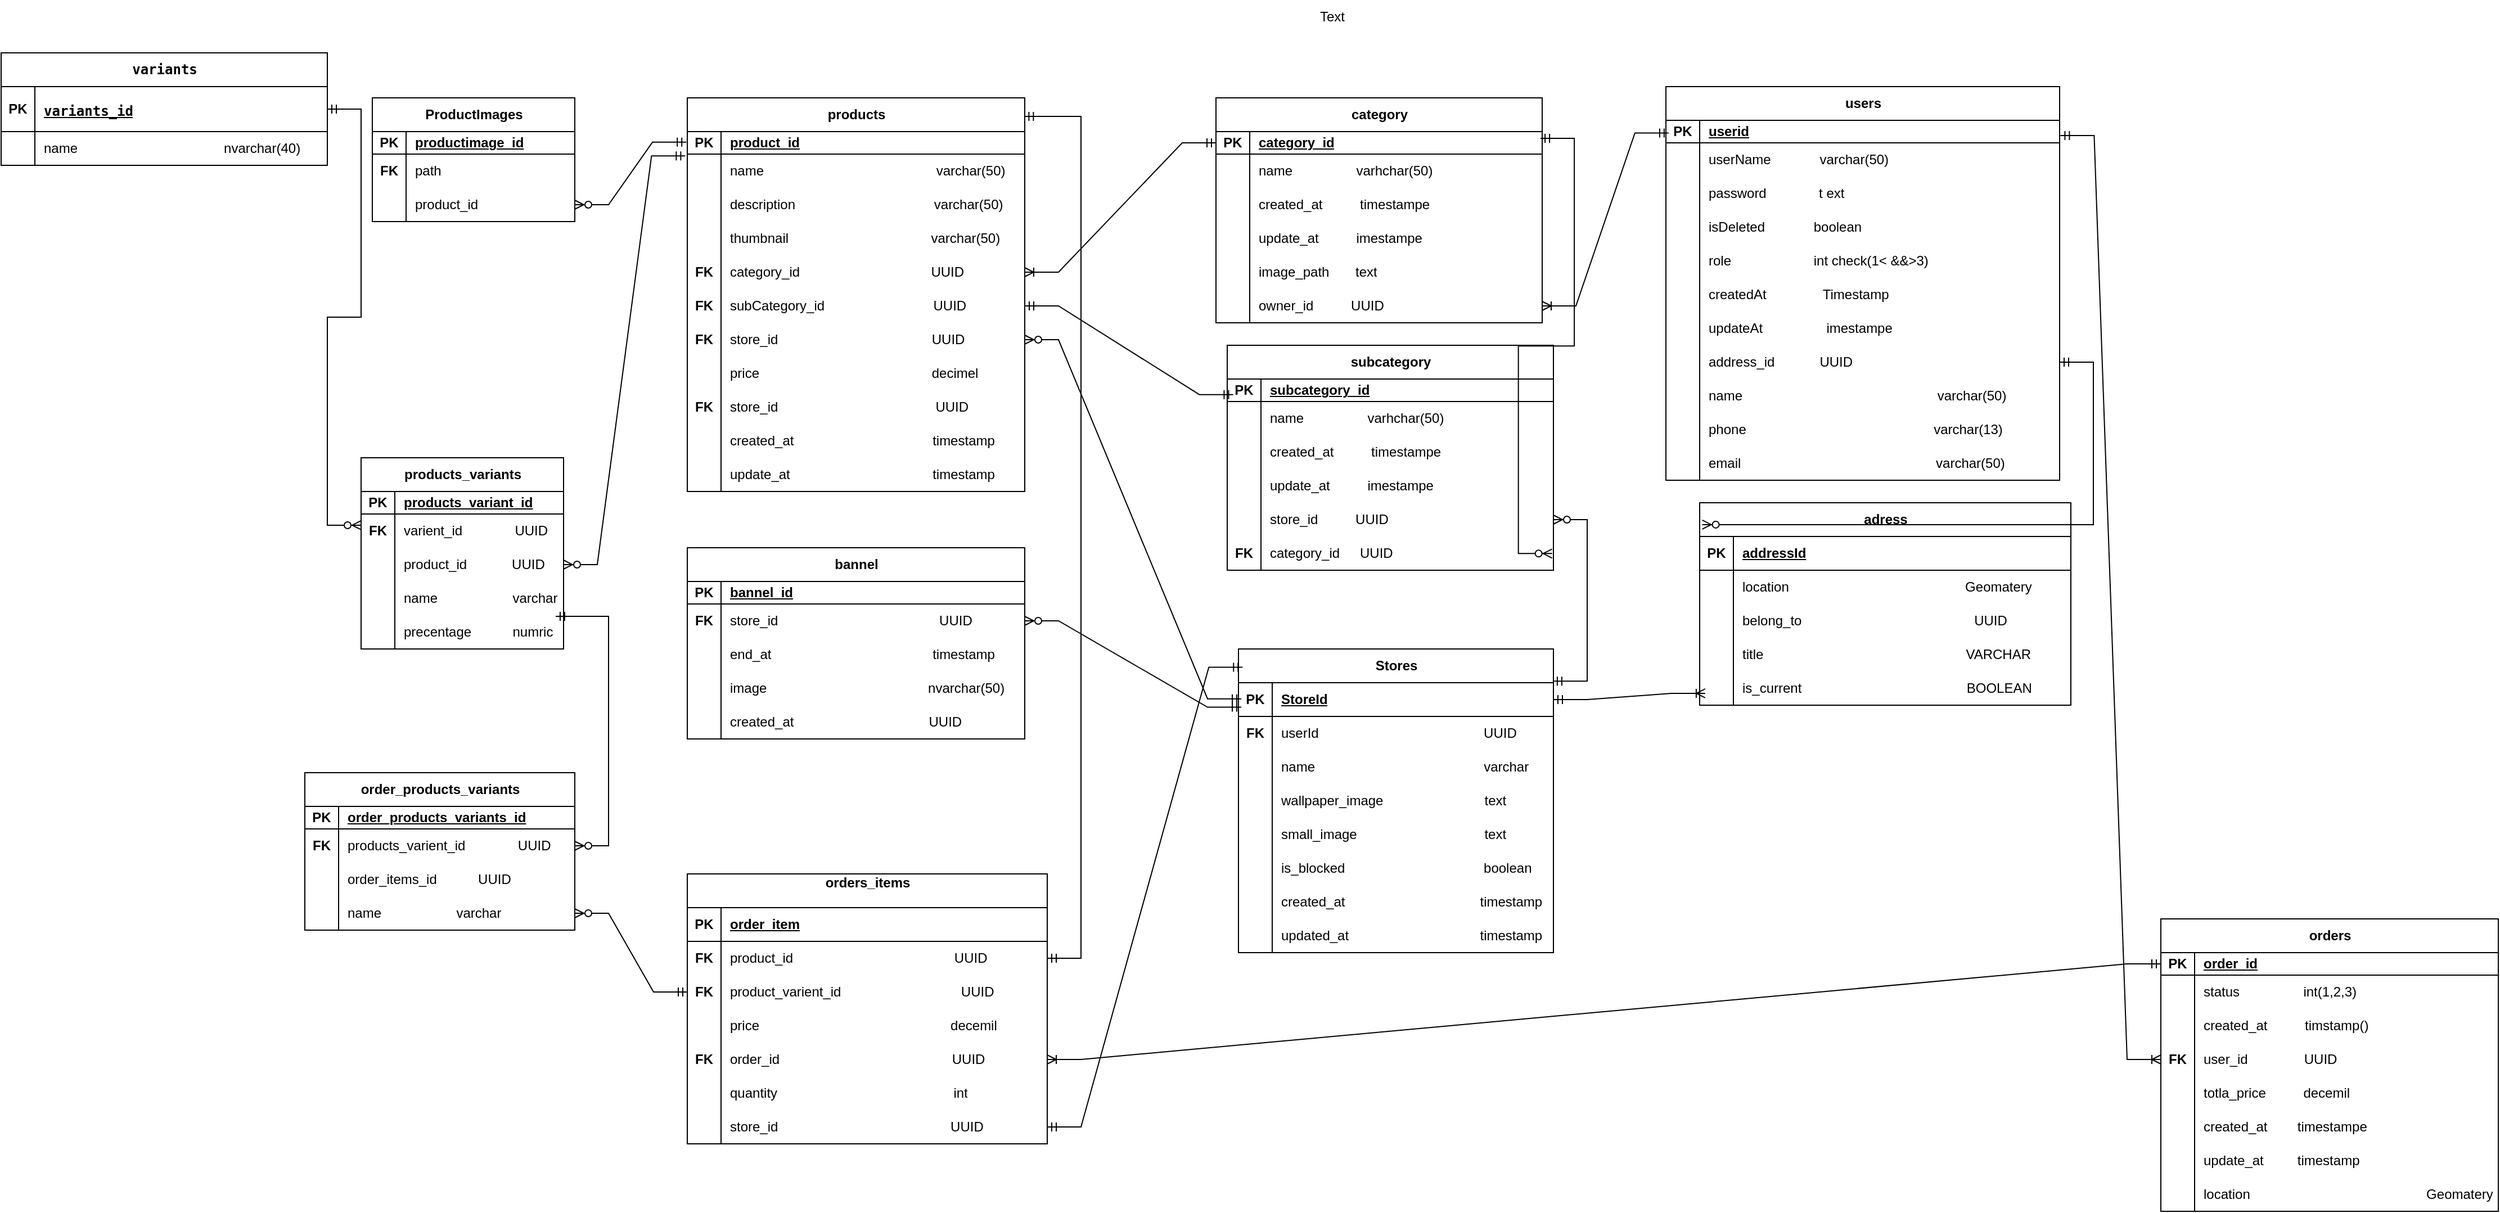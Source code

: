 <mxfile version="26.2.15">
  <diagram name="Page-1" id="lr6e11Mlna0rU3ihywL9">
    <mxGraphModel dx="1037" dy="1867" grid="1" gridSize="10" guides="1" tooltips="1" connect="0" arrows="1" fold="1" page="1" pageScale="1" pageWidth="850" pageHeight="1100" background="#ffffff" math="0" shadow="0">
      <root>
        <mxCell id="0" />
        <mxCell id="1" parent="0" />
        <mxCell id="mmLFkmfMSxwVjESKhr1r-14" value="users" style="shape=table;startSize=30;container=1;collapsible=1;childLayout=tableLayout;fixedRows=1;rowLines=0;fontStyle=1;align=center;resizeLast=1;html=1;" parent="1" vertex="1">
          <mxGeometry x="1550" y="-310" width="350" height="350" as="geometry" />
        </mxCell>
        <mxCell id="mmLFkmfMSxwVjESKhr1r-15" value="" style="shape=tableRow;horizontal=0;startSize=0;swimlaneHead=0;swimlaneBody=0;fillColor=none;collapsible=0;dropTarget=0;points=[[0,0.5],[1,0.5]];portConstraint=eastwest;top=0;left=0;right=0;bottom=1;" parent="mmLFkmfMSxwVjESKhr1r-14" vertex="1">
          <mxGeometry y="30" width="350" height="20" as="geometry" />
        </mxCell>
        <mxCell id="mmLFkmfMSxwVjESKhr1r-16" value="PK" style="shape=partialRectangle;connectable=0;fillColor=none;top=0;left=0;bottom=0;right=0;fontStyle=1;overflow=hidden;whiteSpace=wrap;html=1;" parent="mmLFkmfMSxwVjESKhr1r-15" vertex="1">
          <mxGeometry width="30" height="20" as="geometry">
            <mxRectangle width="30" height="20" as="alternateBounds" />
          </mxGeometry>
        </mxCell>
        <mxCell id="mmLFkmfMSxwVjESKhr1r-17" value="userid" style="shape=partialRectangle;connectable=0;fillColor=none;top=0;left=0;bottom=0;right=0;align=left;spacingLeft=6;fontStyle=5;overflow=hidden;whiteSpace=wrap;html=1;" parent="mmLFkmfMSxwVjESKhr1r-15" vertex="1">
          <mxGeometry x="30" width="320" height="20" as="geometry">
            <mxRectangle width="320" height="20" as="alternateBounds" />
          </mxGeometry>
        </mxCell>
        <mxCell id="mmLFkmfMSxwVjESKhr1r-18" value="" style="shape=tableRow;horizontal=0;startSize=0;swimlaneHead=0;swimlaneBody=0;fillColor=none;collapsible=0;dropTarget=0;points=[[0,0.5],[1,0.5]];portConstraint=eastwest;top=0;left=0;right=0;bottom=0;" parent="mmLFkmfMSxwVjESKhr1r-14" vertex="1">
          <mxGeometry y="50" width="350" height="30" as="geometry" />
        </mxCell>
        <mxCell id="mmLFkmfMSxwVjESKhr1r-19" value="" style="shape=partialRectangle;connectable=0;fillColor=none;top=0;left=0;bottom=0;right=0;editable=1;overflow=hidden;whiteSpace=wrap;html=1;" parent="mmLFkmfMSxwVjESKhr1r-18" vertex="1">
          <mxGeometry width="30" height="30" as="geometry">
            <mxRectangle width="30" height="30" as="alternateBounds" />
          </mxGeometry>
        </mxCell>
        <mxCell id="mmLFkmfMSxwVjESKhr1r-20" value="userName&amp;nbsp; &amp;nbsp; &amp;nbsp; &amp;nbsp; &amp;nbsp; &amp;nbsp; &amp;nbsp;varchar(50)" style="shape=partialRectangle;connectable=0;fillColor=none;top=0;left=0;bottom=0;right=0;align=left;spacingLeft=6;overflow=hidden;whiteSpace=wrap;html=1;" parent="mmLFkmfMSxwVjESKhr1r-18" vertex="1">
          <mxGeometry x="30" width="320" height="30" as="geometry">
            <mxRectangle width="320" height="30" as="alternateBounds" />
          </mxGeometry>
        </mxCell>
        <mxCell id="mmLFkmfMSxwVjESKhr1r-21" value="" style="shape=tableRow;horizontal=0;startSize=0;swimlaneHead=0;swimlaneBody=0;fillColor=none;collapsible=0;dropTarget=0;points=[[0,0.5],[1,0.5]];portConstraint=eastwest;top=0;left=0;right=0;bottom=0;" parent="mmLFkmfMSxwVjESKhr1r-14" vertex="1">
          <mxGeometry y="80" width="350" height="30" as="geometry" />
        </mxCell>
        <mxCell id="mmLFkmfMSxwVjESKhr1r-22" value="" style="shape=partialRectangle;connectable=0;fillColor=none;top=0;left=0;bottom=0;right=0;editable=1;overflow=hidden;whiteSpace=wrap;html=1;" parent="mmLFkmfMSxwVjESKhr1r-21" vertex="1">
          <mxGeometry width="30" height="30" as="geometry">
            <mxRectangle width="30" height="30" as="alternateBounds" />
          </mxGeometry>
        </mxCell>
        <mxCell id="mmLFkmfMSxwVjESKhr1r-23" value="password&amp;nbsp; &amp;nbsp; &amp;nbsp; &amp;nbsp; &amp;nbsp; &amp;nbsp; &amp;nbsp; t ext" style="shape=partialRectangle;connectable=0;fillColor=none;top=0;left=0;bottom=0;right=0;align=left;spacingLeft=6;overflow=hidden;whiteSpace=wrap;html=1;" parent="mmLFkmfMSxwVjESKhr1r-21" vertex="1">
          <mxGeometry x="30" width="320" height="30" as="geometry">
            <mxRectangle width="320" height="30" as="alternateBounds" />
          </mxGeometry>
        </mxCell>
        <mxCell id="B4jfEM795jgeYrNgbJZ4-7" style="shape=tableRow;horizontal=0;startSize=0;swimlaneHead=0;swimlaneBody=0;fillColor=none;collapsible=0;dropTarget=0;points=[[0,0.5],[1,0.5]];portConstraint=eastwest;top=0;left=0;right=0;bottom=0;" parent="mmLFkmfMSxwVjESKhr1r-14" vertex="1">
          <mxGeometry y="110" width="350" height="30" as="geometry" />
        </mxCell>
        <mxCell id="B4jfEM795jgeYrNgbJZ4-8" style="shape=partialRectangle;connectable=0;fillColor=none;top=0;left=0;bottom=0;right=0;editable=1;overflow=hidden;whiteSpace=wrap;html=1;" parent="B4jfEM795jgeYrNgbJZ4-7" vertex="1">
          <mxGeometry width="30" height="30" as="geometry">
            <mxRectangle width="30" height="30" as="alternateBounds" />
          </mxGeometry>
        </mxCell>
        <mxCell id="B4jfEM795jgeYrNgbJZ4-9" value="isDeleted&amp;nbsp; &amp;nbsp; &amp;nbsp; &amp;nbsp; &amp;nbsp; &amp;nbsp; &amp;nbsp;boolean" style="shape=partialRectangle;connectable=0;fillColor=none;top=0;left=0;bottom=0;right=0;align=left;spacingLeft=6;overflow=hidden;whiteSpace=wrap;html=1;" parent="B4jfEM795jgeYrNgbJZ4-7" vertex="1">
          <mxGeometry x="30" width="320" height="30" as="geometry">
            <mxRectangle width="320" height="30" as="alternateBounds" />
          </mxGeometry>
        </mxCell>
        <mxCell id="mmLFkmfMSxwVjESKhr1r-190" style="shape=tableRow;horizontal=0;startSize=0;swimlaneHead=0;swimlaneBody=0;fillColor=none;collapsible=0;dropTarget=0;points=[[0,0.5],[1,0.5]];portConstraint=eastwest;top=0;left=0;right=0;bottom=0;" parent="mmLFkmfMSxwVjESKhr1r-14" vertex="1">
          <mxGeometry y="140" width="350" height="30" as="geometry" />
        </mxCell>
        <mxCell id="mmLFkmfMSxwVjESKhr1r-191" style="shape=partialRectangle;connectable=0;fillColor=none;top=0;left=0;bottom=0;right=0;editable=1;overflow=hidden;whiteSpace=wrap;html=1;" parent="mmLFkmfMSxwVjESKhr1r-190" vertex="1">
          <mxGeometry width="30" height="30" as="geometry">
            <mxRectangle width="30" height="30" as="alternateBounds" />
          </mxGeometry>
        </mxCell>
        <mxCell id="mmLFkmfMSxwVjESKhr1r-192" value="role&amp;nbsp; &amp;nbsp; &amp;nbsp; &amp;nbsp; &amp;nbsp; &amp;nbsp; &amp;nbsp; &amp;nbsp; &amp;nbsp; &amp;nbsp; &amp;nbsp; int check(1&amp;lt; &amp;amp;&amp;amp;&amp;gt;3)" style="shape=partialRectangle;connectable=0;fillColor=none;top=0;left=0;bottom=0;right=0;align=left;spacingLeft=6;overflow=hidden;whiteSpace=wrap;html=1;" parent="mmLFkmfMSxwVjESKhr1r-190" vertex="1">
          <mxGeometry x="30" width="320" height="30" as="geometry">
            <mxRectangle width="320" height="30" as="alternateBounds" />
          </mxGeometry>
        </mxCell>
        <mxCell id="mmLFkmfMSxwVjESKhr1r-24" value="" style="shape=tableRow;horizontal=0;startSize=0;swimlaneHead=0;swimlaneBody=0;fillColor=none;collapsible=0;dropTarget=0;points=[[0,0.5],[1,0.5]];portConstraint=eastwest;top=0;left=0;right=0;bottom=0;" parent="mmLFkmfMSxwVjESKhr1r-14" vertex="1">
          <mxGeometry y="170" width="350" height="30" as="geometry" />
        </mxCell>
        <mxCell id="mmLFkmfMSxwVjESKhr1r-25" value="" style="shape=partialRectangle;connectable=0;fillColor=none;top=0;left=0;bottom=0;right=0;editable=1;overflow=hidden;whiteSpace=wrap;html=1;" parent="mmLFkmfMSxwVjESKhr1r-24" vertex="1">
          <mxGeometry width="30" height="30" as="geometry">
            <mxRectangle width="30" height="30" as="alternateBounds" />
          </mxGeometry>
        </mxCell>
        <mxCell id="mmLFkmfMSxwVjESKhr1r-26" value="createdAt&amp;nbsp; &amp;nbsp; &amp;nbsp; &amp;nbsp; &amp;nbsp; &amp;nbsp; &amp;nbsp; &amp;nbsp;Timestamp" style="shape=partialRectangle;connectable=0;fillColor=none;top=0;left=0;bottom=0;right=0;align=left;spacingLeft=6;overflow=hidden;whiteSpace=wrap;html=1;" parent="mmLFkmfMSxwVjESKhr1r-24" vertex="1">
          <mxGeometry x="30" width="320" height="30" as="geometry">
            <mxRectangle width="320" height="30" as="alternateBounds" />
          </mxGeometry>
        </mxCell>
        <mxCell id="mmLFkmfMSxwVjESKhr1r-187" style="shape=tableRow;horizontal=0;startSize=0;swimlaneHead=0;swimlaneBody=0;fillColor=none;collapsible=0;dropTarget=0;points=[[0,0.5],[1,0.5]];portConstraint=eastwest;top=0;left=0;right=0;bottom=0;" parent="mmLFkmfMSxwVjESKhr1r-14" vertex="1">
          <mxGeometry y="200" width="350" height="30" as="geometry" />
        </mxCell>
        <mxCell id="mmLFkmfMSxwVjESKhr1r-188" style="shape=partialRectangle;connectable=0;fillColor=none;top=0;left=0;bottom=0;right=0;editable=1;overflow=hidden;whiteSpace=wrap;html=1;" parent="mmLFkmfMSxwVjESKhr1r-187" vertex="1">
          <mxGeometry width="30" height="30" as="geometry">
            <mxRectangle width="30" height="30" as="alternateBounds" />
          </mxGeometry>
        </mxCell>
        <mxCell id="mmLFkmfMSxwVjESKhr1r-189" value="updateAt&amp;nbsp; &amp;nbsp; &amp;nbsp; &amp;nbsp; &amp;nbsp; &amp;nbsp; &amp;nbsp; &amp;nbsp; &amp;nbsp;imestampe" style="shape=partialRectangle;connectable=0;fillColor=none;top=0;left=0;bottom=0;right=0;align=left;spacingLeft=6;overflow=hidden;whiteSpace=wrap;html=1;" parent="mmLFkmfMSxwVjESKhr1r-187" vertex="1">
          <mxGeometry x="30" width="320" height="30" as="geometry">
            <mxRectangle width="320" height="30" as="alternateBounds" />
          </mxGeometry>
        </mxCell>
        <mxCell id="cxsu0c9LHCt__AcTsjp1-15" style="shape=tableRow;horizontal=0;startSize=0;swimlaneHead=0;swimlaneBody=0;fillColor=none;collapsible=0;dropTarget=0;points=[[0,0.5],[1,0.5]];portConstraint=eastwest;top=0;left=0;right=0;bottom=0;" parent="mmLFkmfMSxwVjESKhr1r-14" vertex="1">
          <mxGeometry y="230" width="350" height="30" as="geometry" />
        </mxCell>
        <mxCell id="cxsu0c9LHCt__AcTsjp1-16" style="shape=partialRectangle;connectable=0;fillColor=none;top=0;left=0;bottom=0;right=0;editable=1;overflow=hidden;whiteSpace=wrap;html=1;" parent="cxsu0c9LHCt__AcTsjp1-15" vertex="1">
          <mxGeometry width="30" height="30" as="geometry">
            <mxRectangle width="30" height="30" as="alternateBounds" />
          </mxGeometry>
        </mxCell>
        <mxCell id="cxsu0c9LHCt__AcTsjp1-17" value="address_id&amp;nbsp; &amp;nbsp; &amp;nbsp; &amp;nbsp; &amp;nbsp; &amp;nbsp; UUID" style="shape=partialRectangle;connectable=0;fillColor=none;top=0;left=0;bottom=0;right=0;align=left;spacingLeft=6;overflow=hidden;whiteSpace=wrap;html=1;" parent="cxsu0c9LHCt__AcTsjp1-15" vertex="1">
          <mxGeometry x="30" width="320" height="30" as="geometry">
            <mxRectangle width="320" height="30" as="alternateBounds" />
          </mxGeometry>
        </mxCell>
        <mxCell id="mmLFkmfMSxwVjESKhr1r-5" value="" style="shape=tableRow;horizontal=0;startSize=0;swimlaneHead=0;swimlaneBody=0;fillColor=none;collapsible=0;dropTarget=0;points=[[0,0.5],[1,0.5]];portConstraint=eastwest;top=0;left=0;right=0;bottom=0;" parent="mmLFkmfMSxwVjESKhr1r-14" vertex="1">
          <mxGeometry y="260" width="350" height="30" as="geometry" />
        </mxCell>
        <mxCell id="mmLFkmfMSxwVjESKhr1r-6" value="" style="shape=partialRectangle;connectable=0;fillColor=none;top=0;left=0;bottom=0;right=0;editable=1;overflow=hidden;whiteSpace=wrap;html=1;" parent="mmLFkmfMSxwVjESKhr1r-5" vertex="1">
          <mxGeometry width="30" height="30" as="geometry">
            <mxRectangle width="30" height="30" as="alternateBounds" />
          </mxGeometry>
        </mxCell>
        <mxCell id="mmLFkmfMSxwVjESKhr1r-7" value="name&lt;span style=&quot;white-space: pre;&quot;&gt;&#x9;&lt;/span&gt;&amp;nbsp; &amp;nbsp; &amp;nbsp; &amp;nbsp; &amp;nbsp; &amp;nbsp; &amp;nbsp; &amp;nbsp; &amp;nbsp; &amp;nbsp; &amp;nbsp; &amp;nbsp; &amp;nbsp; &amp;nbsp; &amp;nbsp; &amp;nbsp; &amp;nbsp; &amp;nbsp; &amp;nbsp; &amp;nbsp; &amp;nbsp; &amp;nbsp; &amp;nbsp;varchar(50)" style="shape=partialRectangle;connectable=0;fillColor=none;top=0;left=0;bottom=0;right=0;align=left;spacingLeft=6;overflow=hidden;whiteSpace=wrap;html=1;" parent="mmLFkmfMSxwVjESKhr1r-5" vertex="1">
          <mxGeometry x="30" width="320" height="30" as="geometry">
            <mxRectangle width="320" height="30" as="alternateBounds" />
          </mxGeometry>
        </mxCell>
        <mxCell id="mmLFkmfMSxwVjESKhr1r-8" value="" style="shape=tableRow;horizontal=0;startSize=0;swimlaneHead=0;swimlaneBody=0;fillColor=none;collapsible=0;dropTarget=0;points=[[0,0.5],[1,0.5]];portConstraint=eastwest;top=0;left=0;right=0;bottom=0;" parent="mmLFkmfMSxwVjESKhr1r-14" vertex="1">
          <mxGeometry y="290" width="350" height="30" as="geometry" />
        </mxCell>
        <mxCell id="mmLFkmfMSxwVjESKhr1r-9" value="" style="shape=partialRectangle;connectable=0;fillColor=none;top=0;left=0;bottom=0;right=0;editable=1;overflow=hidden;whiteSpace=wrap;html=1;" parent="mmLFkmfMSxwVjESKhr1r-8" vertex="1">
          <mxGeometry width="30" height="30" as="geometry">
            <mxRectangle width="30" height="30" as="alternateBounds" />
          </mxGeometry>
        </mxCell>
        <mxCell id="mmLFkmfMSxwVjESKhr1r-10" value="phone&amp;nbsp; &amp;nbsp; &amp;nbsp; &amp;nbsp; &amp;nbsp; &amp;nbsp; &amp;nbsp; &amp;nbsp; &amp;nbsp; &amp;nbsp; &amp;nbsp; &amp;nbsp; &amp;nbsp; &amp;nbsp; &amp;nbsp; &amp;nbsp; &amp;nbsp; &amp;nbsp; &amp;nbsp; &amp;nbsp; &amp;nbsp; &amp;nbsp; &amp;nbsp; &amp;nbsp; &amp;nbsp; varchar(13)" style="shape=partialRectangle;connectable=0;fillColor=none;top=0;left=0;bottom=0;right=0;align=left;spacingLeft=6;overflow=hidden;whiteSpace=wrap;html=1;" parent="mmLFkmfMSxwVjESKhr1r-8" vertex="1">
          <mxGeometry x="30" width="320" height="30" as="geometry">
            <mxRectangle width="320" height="30" as="alternateBounds" />
          </mxGeometry>
        </mxCell>
        <mxCell id="mmLFkmfMSxwVjESKhr1r-118" style="shape=tableRow;horizontal=0;startSize=0;swimlaneHead=0;swimlaneBody=0;fillColor=none;collapsible=0;dropTarget=0;points=[[0,0.5],[1,0.5]];portConstraint=eastwest;top=0;left=0;right=0;bottom=0;" parent="mmLFkmfMSxwVjESKhr1r-14" vertex="1">
          <mxGeometry y="320" width="350" height="30" as="geometry" />
        </mxCell>
        <mxCell id="mmLFkmfMSxwVjESKhr1r-119" style="shape=partialRectangle;connectable=0;fillColor=none;top=0;left=0;bottom=0;right=0;editable=1;overflow=hidden;whiteSpace=wrap;html=1;" parent="mmLFkmfMSxwVjESKhr1r-118" vertex="1">
          <mxGeometry width="30" height="30" as="geometry">
            <mxRectangle width="30" height="30" as="alternateBounds" />
          </mxGeometry>
        </mxCell>
        <mxCell id="mmLFkmfMSxwVjESKhr1r-120" value="email&amp;nbsp; &amp;nbsp; &amp;nbsp; &amp;nbsp; &amp;nbsp; &amp;nbsp; &amp;nbsp; &amp;nbsp; &amp;nbsp; &amp;nbsp; &amp;nbsp; &amp;nbsp; &amp;nbsp; &amp;nbsp; &amp;nbsp; &amp;nbsp; &amp;nbsp; &amp;nbsp; &amp;nbsp; &amp;nbsp; &amp;nbsp; &amp;nbsp; &amp;nbsp; &amp;nbsp; &amp;nbsp; &amp;nbsp; varchar(50)" style="shape=partialRectangle;connectable=0;fillColor=none;top=0;left=0;bottom=0;right=0;align=left;spacingLeft=6;overflow=hidden;whiteSpace=wrap;html=1;" parent="mmLFkmfMSxwVjESKhr1r-118" vertex="1">
          <mxGeometry x="30" width="320" height="30" as="geometry">
            <mxRectangle width="320" height="30" as="alternateBounds" />
          </mxGeometry>
        </mxCell>
        <mxCell id="mmLFkmfMSxwVjESKhr1r-27" value="products" style="shape=table;startSize=30;container=1;collapsible=1;childLayout=tableLayout;fixedRows=1;rowLines=0;fontStyle=1;align=center;resizeLast=1;html=1;" parent="1" vertex="1">
          <mxGeometry x="680" y="-300" width="300" height="350" as="geometry" />
        </mxCell>
        <mxCell id="mmLFkmfMSxwVjESKhr1r-28" value="" style="shape=tableRow;horizontal=0;startSize=0;swimlaneHead=0;swimlaneBody=0;fillColor=none;collapsible=0;dropTarget=0;points=[[0,0.5],[1,0.5]];portConstraint=eastwest;top=0;left=0;right=0;bottom=1;" parent="mmLFkmfMSxwVjESKhr1r-27" vertex="1">
          <mxGeometry y="30" width="300" height="20" as="geometry" />
        </mxCell>
        <mxCell id="mmLFkmfMSxwVjESKhr1r-29" value="PK" style="shape=partialRectangle;connectable=0;fillColor=none;top=0;left=0;bottom=0;right=0;fontStyle=1;overflow=hidden;whiteSpace=wrap;html=1;" parent="mmLFkmfMSxwVjESKhr1r-28" vertex="1">
          <mxGeometry width="30" height="20" as="geometry">
            <mxRectangle width="30" height="20" as="alternateBounds" />
          </mxGeometry>
        </mxCell>
        <mxCell id="mmLFkmfMSxwVjESKhr1r-30" value="product_id" style="shape=partialRectangle;connectable=0;fillColor=none;top=0;left=0;bottom=0;right=0;align=left;spacingLeft=6;fontStyle=5;overflow=hidden;whiteSpace=wrap;html=1;" parent="mmLFkmfMSxwVjESKhr1r-28" vertex="1">
          <mxGeometry x="30" width="270" height="20" as="geometry">
            <mxRectangle width="270" height="20" as="alternateBounds" />
          </mxGeometry>
        </mxCell>
        <mxCell id="mmLFkmfMSxwVjESKhr1r-31" value="" style="shape=tableRow;horizontal=0;startSize=0;swimlaneHead=0;swimlaneBody=0;fillColor=none;collapsible=0;dropTarget=0;points=[[0,0.5],[1,0.5]];portConstraint=eastwest;top=0;left=0;right=0;bottom=0;" parent="mmLFkmfMSxwVjESKhr1r-27" vertex="1">
          <mxGeometry y="50" width="300" height="30" as="geometry" />
        </mxCell>
        <mxCell id="mmLFkmfMSxwVjESKhr1r-32" value="" style="shape=partialRectangle;connectable=0;fillColor=none;top=0;left=0;bottom=0;right=0;editable=1;overflow=hidden;whiteSpace=wrap;html=1;" parent="mmLFkmfMSxwVjESKhr1r-31" vertex="1">
          <mxGeometry width="30" height="30" as="geometry">
            <mxRectangle width="30" height="30" as="alternateBounds" />
          </mxGeometry>
        </mxCell>
        <mxCell id="mmLFkmfMSxwVjESKhr1r-33" value="name&amp;nbsp; &amp;nbsp; &amp;nbsp; &amp;nbsp; &amp;nbsp; &amp;nbsp; &amp;nbsp; &amp;nbsp; &amp;nbsp; &amp;nbsp; &amp;nbsp; &amp;nbsp; &amp;nbsp; &amp;nbsp; &amp;nbsp; &amp;nbsp; &amp;nbsp; &amp;nbsp; &amp;nbsp; &amp;nbsp; &amp;nbsp; &amp;nbsp; &amp;nbsp; varchar(50)" style="shape=partialRectangle;connectable=0;fillColor=none;top=0;left=0;bottom=0;right=0;align=left;spacingLeft=6;overflow=hidden;whiteSpace=wrap;html=1;" parent="mmLFkmfMSxwVjESKhr1r-31" vertex="1">
          <mxGeometry x="30" width="270" height="30" as="geometry">
            <mxRectangle width="270" height="30" as="alternateBounds" />
          </mxGeometry>
        </mxCell>
        <mxCell id="mmLFkmfMSxwVjESKhr1r-34" value="" style="shape=tableRow;horizontal=0;startSize=0;swimlaneHead=0;swimlaneBody=0;fillColor=none;collapsible=0;dropTarget=0;points=[[0,0.5],[1,0.5]];portConstraint=eastwest;top=0;left=0;right=0;bottom=0;" parent="mmLFkmfMSxwVjESKhr1r-27" vertex="1">
          <mxGeometry y="80" width="300" height="30" as="geometry" />
        </mxCell>
        <mxCell id="mmLFkmfMSxwVjESKhr1r-35" value="" style="shape=partialRectangle;connectable=0;fillColor=none;top=0;left=0;bottom=0;right=0;editable=1;overflow=hidden;whiteSpace=wrap;html=1;" parent="mmLFkmfMSxwVjESKhr1r-34" vertex="1">
          <mxGeometry width="30" height="30" as="geometry">
            <mxRectangle width="30" height="30" as="alternateBounds" />
          </mxGeometry>
        </mxCell>
        <mxCell id="mmLFkmfMSxwVjESKhr1r-36" value="description&amp;nbsp; &amp;nbsp; &amp;nbsp; &amp;nbsp; &amp;nbsp; &amp;nbsp; &amp;nbsp; &amp;nbsp; &amp;nbsp; &amp;nbsp; &amp;nbsp; &amp;nbsp; &amp;nbsp; &amp;nbsp; &amp;nbsp; &amp;nbsp; &amp;nbsp; &amp;nbsp; &amp;nbsp;varchar(50)" style="shape=partialRectangle;connectable=0;fillColor=none;top=0;left=0;bottom=0;right=0;align=left;spacingLeft=6;overflow=hidden;whiteSpace=wrap;html=1;" parent="mmLFkmfMSxwVjESKhr1r-34" vertex="1">
          <mxGeometry x="30" width="270" height="30" as="geometry">
            <mxRectangle width="270" height="30" as="alternateBounds" />
          </mxGeometry>
        </mxCell>
        <mxCell id="mmLFkmfMSxwVjESKhr1r-37" value="" style="shape=tableRow;horizontal=0;startSize=0;swimlaneHead=0;swimlaneBody=0;fillColor=none;collapsible=0;dropTarget=0;points=[[0,0.5],[1,0.5]];portConstraint=eastwest;top=0;left=0;right=0;bottom=0;" parent="mmLFkmfMSxwVjESKhr1r-27" vertex="1">
          <mxGeometry y="110" width="300" height="30" as="geometry" />
        </mxCell>
        <mxCell id="mmLFkmfMSxwVjESKhr1r-38" value="" style="shape=partialRectangle;connectable=0;fillColor=none;top=0;left=0;bottom=0;right=0;editable=1;overflow=hidden;whiteSpace=wrap;html=1;" parent="mmLFkmfMSxwVjESKhr1r-37" vertex="1">
          <mxGeometry width="30" height="30" as="geometry">
            <mxRectangle width="30" height="30" as="alternateBounds" />
          </mxGeometry>
        </mxCell>
        <mxCell id="mmLFkmfMSxwVjESKhr1r-39" value="thumbnail&amp;nbsp; &amp;nbsp; &amp;nbsp; &amp;nbsp; &amp;nbsp; &amp;nbsp; &amp;nbsp; &amp;nbsp; &amp;nbsp; &amp;nbsp; &amp;nbsp; &amp;nbsp; &amp;nbsp; &amp;nbsp; &amp;nbsp; &amp;nbsp; &amp;nbsp; &amp;nbsp; &amp;nbsp; varchar(50)" style="shape=partialRectangle;connectable=0;fillColor=none;top=0;left=0;bottom=0;right=0;align=left;spacingLeft=6;overflow=hidden;whiteSpace=wrap;html=1;" parent="mmLFkmfMSxwVjESKhr1r-37" vertex="1">
          <mxGeometry x="30" width="270" height="30" as="geometry">
            <mxRectangle width="270" height="30" as="alternateBounds" />
          </mxGeometry>
        </mxCell>
        <mxCell id="mmLFkmfMSxwVjESKhr1r-121" style="shape=tableRow;horizontal=0;startSize=0;swimlaneHead=0;swimlaneBody=0;fillColor=none;collapsible=0;dropTarget=0;points=[[0,0.5],[1,0.5]];portConstraint=eastwest;top=0;left=0;right=0;bottom=0;" parent="mmLFkmfMSxwVjESKhr1r-27" vertex="1">
          <mxGeometry y="140" width="300" height="30" as="geometry" />
        </mxCell>
        <mxCell id="mmLFkmfMSxwVjESKhr1r-122" value="&lt;b&gt;FK&lt;/b&gt;" style="shape=partialRectangle;connectable=0;fillColor=none;top=0;left=0;bottom=0;right=0;editable=1;overflow=hidden;whiteSpace=wrap;html=1;" parent="mmLFkmfMSxwVjESKhr1r-121" vertex="1">
          <mxGeometry width="30" height="30" as="geometry">
            <mxRectangle width="30" height="30" as="alternateBounds" />
          </mxGeometry>
        </mxCell>
        <mxCell id="mmLFkmfMSxwVjESKhr1r-123" value="category_id&amp;nbsp; &amp;nbsp; &amp;nbsp; &amp;nbsp; &amp;nbsp; &amp;nbsp; &amp;nbsp; &amp;nbsp; &amp;nbsp; &amp;nbsp; &amp;nbsp; &amp;nbsp; &amp;nbsp; &amp;nbsp; &amp;nbsp; &amp;nbsp; &amp;nbsp; &amp;nbsp;UUID" style="shape=partialRectangle;connectable=0;fillColor=none;top=0;left=0;bottom=0;right=0;align=left;spacingLeft=6;overflow=hidden;whiteSpace=wrap;html=1;" parent="mmLFkmfMSxwVjESKhr1r-121" vertex="1">
          <mxGeometry x="30" width="270" height="30" as="geometry">
            <mxRectangle width="270" height="30" as="alternateBounds" />
          </mxGeometry>
        </mxCell>
        <mxCell id="8zW4g4S_PteTGWaRtZ9B-61" style="shape=tableRow;horizontal=0;startSize=0;swimlaneHead=0;swimlaneBody=0;fillColor=none;collapsible=0;dropTarget=0;points=[[0,0.5],[1,0.5]];portConstraint=eastwest;top=0;left=0;right=0;bottom=0;" parent="mmLFkmfMSxwVjESKhr1r-27" vertex="1">
          <mxGeometry y="170" width="300" height="30" as="geometry" />
        </mxCell>
        <mxCell id="8zW4g4S_PteTGWaRtZ9B-62" value="&lt;b&gt;FK&lt;/b&gt;" style="shape=partialRectangle;connectable=0;fillColor=none;top=0;left=0;bottom=0;right=0;editable=1;overflow=hidden;whiteSpace=wrap;html=1;" parent="8zW4g4S_PteTGWaRtZ9B-61" vertex="1">
          <mxGeometry width="30" height="30" as="geometry">
            <mxRectangle width="30" height="30" as="alternateBounds" />
          </mxGeometry>
        </mxCell>
        <mxCell id="8zW4g4S_PteTGWaRtZ9B-63" value="subCategory_id&amp;nbsp; &amp;nbsp; &amp;nbsp; &amp;nbsp; &amp;nbsp; &amp;nbsp; &amp;nbsp; &amp;nbsp; &amp;nbsp; &amp;nbsp; &amp;nbsp; &amp;nbsp; &amp;nbsp; &amp;nbsp; &amp;nbsp;UUID" style="shape=partialRectangle;connectable=0;fillColor=none;top=0;left=0;bottom=0;right=0;align=left;spacingLeft=6;overflow=hidden;whiteSpace=wrap;html=1;" parent="8zW4g4S_PteTGWaRtZ9B-61" vertex="1">
          <mxGeometry x="30" width="270" height="30" as="geometry">
            <mxRectangle width="270" height="30" as="alternateBounds" />
          </mxGeometry>
        </mxCell>
        <mxCell id="8zW4g4S_PteTGWaRtZ9B-69" style="shape=tableRow;horizontal=0;startSize=0;swimlaneHead=0;swimlaneBody=0;fillColor=none;collapsible=0;dropTarget=0;points=[[0,0.5],[1,0.5]];portConstraint=eastwest;top=0;left=0;right=0;bottom=0;" parent="mmLFkmfMSxwVjESKhr1r-27" vertex="1">
          <mxGeometry y="200" width="300" height="30" as="geometry" />
        </mxCell>
        <mxCell id="8zW4g4S_PteTGWaRtZ9B-70" value="&lt;b&gt;FK&lt;/b&gt;" style="shape=partialRectangle;connectable=0;fillColor=none;top=0;left=0;bottom=0;right=0;editable=1;overflow=hidden;whiteSpace=wrap;html=1;" parent="8zW4g4S_PteTGWaRtZ9B-69" vertex="1">
          <mxGeometry width="30" height="30" as="geometry">
            <mxRectangle width="30" height="30" as="alternateBounds" />
          </mxGeometry>
        </mxCell>
        <mxCell id="8zW4g4S_PteTGWaRtZ9B-71" value="store_id&amp;nbsp; &amp;nbsp; &amp;nbsp; &amp;nbsp; &amp;nbsp; &amp;nbsp; &amp;nbsp; &amp;nbsp; &amp;nbsp; &amp;nbsp; &amp;nbsp; &amp;nbsp; &amp;nbsp; &amp;nbsp; &amp;nbsp; &amp;nbsp; &amp;nbsp; &amp;nbsp; &amp;nbsp; &amp;nbsp; &amp;nbsp;UUID" style="shape=partialRectangle;connectable=0;fillColor=none;top=0;left=0;bottom=0;right=0;align=left;spacingLeft=6;overflow=hidden;whiteSpace=wrap;html=1;" parent="8zW4g4S_PteTGWaRtZ9B-69" vertex="1">
          <mxGeometry x="30" width="270" height="30" as="geometry">
            <mxRectangle width="270" height="30" as="alternateBounds" />
          </mxGeometry>
        </mxCell>
        <mxCell id="mmLFkmfMSxwVjESKhr1r-124" style="shape=tableRow;horizontal=0;startSize=0;swimlaneHead=0;swimlaneBody=0;fillColor=none;collapsible=0;dropTarget=0;points=[[0,0.5],[1,0.5]];portConstraint=eastwest;top=0;left=0;right=0;bottom=0;" parent="mmLFkmfMSxwVjESKhr1r-27" vertex="1">
          <mxGeometry y="230" width="300" height="30" as="geometry" />
        </mxCell>
        <mxCell id="mmLFkmfMSxwVjESKhr1r-125" style="shape=partialRectangle;connectable=0;fillColor=none;top=0;left=0;bottom=0;right=0;editable=1;overflow=hidden;whiteSpace=wrap;html=1;" parent="mmLFkmfMSxwVjESKhr1r-124" vertex="1">
          <mxGeometry width="30" height="30" as="geometry">
            <mxRectangle width="30" height="30" as="alternateBounds" />
          </mxGeometry>
        </mxCell>
        <mxCell id="mmLFkmfMSxwVjESKhr1r-126" value="price&amp;nbsp; &amp;nbsp; &amp;nbsp; &amp;nbsp; &amp;nbsp; &amp;nbsp; &amp;nbsp; &amp;nbsp; &amp;nbsp; &amp;nbsp; &amp;nbsp; &amp;nbsp; &amp;nbsp; &amp;nbsp; &amp;nbsp; &amp;nbsp; &amp;nbsp; &amp;nbsp; &amp;nbsp; &amp;nbsp; &amp;nbsp; &amp;nbsp; &amp;nbsp; decimel" style="shape=partialRectangle;connectable=0;fillColor=none;top=0;left=0;bottom=0;right=0;align=left;spacingLeft=6;overflow=hidden;whiteSpace=wrap;html=1;" parent="mmLFkmfMSxwVjESKhr1r-124" vertex="1">
          <mxGeometry x="30" width="270" height="30" as="geometry">
            <mxRectangle width="270" height="30" as="alternateBounds" />
          </mxGeometry>
        </mxCell>
        <mxCell id="mmLFkmfMSxwVjESKhr1r-133" style="shape=tableRow;horizontal=0;startSize=0;swimlaneHead=0;swimlaneBody=0;fillColor=none;collapsible=0;dropTarget=0;points=[[0,0.5],[1,0.5]];portConstraint=eastwest;top=0;left=0;right=0;bottom=0;" parent="mmLFkmfMSxwVjESKhr1r-27" vertex="1">
          <mxGeometry y="260" width="300" height="30" as="geometry" />
        </mxCell>
        <mxCell id="mmLFkmfMSxwVjESKhr1r-134" value="&lt;b&gt;FK&lt;/b&gt;" style="shape=partialRectangle;connectable=0;fillColor=none;top=0;left=0;bottom=0;right=0;editable=1;overflow=hidden;whiteSpace=wrap;html=1;" parent="mmLFkmfMSxwVjESKhr1r-133" vertex="1">
          <mxGeometry width="30" height="30" as="geometry">
            <mxRectangle width="30" height="30" as="alternateBounds" />
          </mxGeometry>
        </mxCell>
        <mxCell id="mmLFkmfMSxwVjESKhr1r-135" value="store_id&amp;nbsp; &amp;nbsp; &amp;nbsp; &amp;nbsp; &amp;nbsp; &amp;nbsp; &amp;nbsp; &amp;nbsp; &amp;nbsp; &amp;nbsp; &amp;nbsp; &amp;nbsp; &amp;nbsp; &amp;nbsp; &amp;nbsp; &amp;nbsp; &amp;nbsp; &amp;nbsp; &amp;nbsp; &amp;nbsp; &amp;nbsp; UUID&amp;nbsp;" style="shape=partialRectangle;connectable=0;fillColor=none;top=0;left=0;bottom=0;right=0;align=left;spacingLeft=6;overflow=hidden;whiteSpace=wrap;html=1;" parent="mmLFkmfMSxwVjESKhr1r-133" vertex="1">
          <mxGeometry x="30" width="270" height="30" as="geometry">
            <mxRectangle width="270" height="30" as="alternateBounds" />
          </mxGeometry>
        </mxCell>
        <mxCell id="mmLFkmfMSxwVjESKhr1r-127" style="shape=tableRow;horizontal=0;startSize=0;swimlaneHead=0;swimlaneBody=0;fillColor=none;collapsible=0;dropTarget=0;points=[[0,0.5],[1,0.5]];portConstraint=eastwest;top=0;left=0;right=0;bottom=0;" parent="mmLFkmfMSxwVjESKhr1r-27" vertex="1">
          <mxGeometry y="290" width="300" height="30" as="geometry" />
        </mxCell>
        <mxCell id="mmLFkmfMSxwVjESKhr1r-128" style="shape=partialRectangle;connectable=0;fillColor=none;top=0;left=0;bottom=0;right=0;editable=1;overflow=hidden;whiteSpace=wrap;html=1;" parent="mmLFkmfMSxwVjESKhr1r-127" vertex="1">
          <mxGeometry width="30" height="30" as="geometry">
            <mxRectangle width="30" height="30" as="alternateBounds" />
          </mxGeometry>
        </mxCell>
        <mxCell id="mmLFkmfMSxwVjESKhr1r-129" value="created_at&amp;nbsp; &amp;nbsp; &amp;nbsp; &amp;nbsp; &amp;nbsp; &amp;nbsp; &amp;nbsp; &amp;nbsp; &amp;nbsp; &amp;nbsp; &amp;nbsp; &amp;nbsp; &amp;nbsp; &amp;nbsp; &amp;nbsp; &amp;nbsp; &amp;nbsp; &amp;nbsp; &amp;nbsp;timestamp" style="shape=partialRectangle;connectable=0;fillColor=none;top=0;left=0;bottom=0;right=0;align=left;spacingLeft=6;overflow=hidden;whiteSpace=wrap;html=1;" parent="mmLFkmfMSxwVjESKhr1r-127" vertex="1">
          <mxGeometry x="30" width="270" height="30" as="geometry">
            <mxRectangle width="270" height="30" as="alternateBounds" />
          </mxGeometry>
        </mxCell>
        <mxCell id="mmLFkmfMSxwVjESKhr1r-130" style="shape=tableRow;horizontal=0;startSize=0;swimlaneHead=0;swimlaneBody=0;fillColor=none;collapsible=0;dropTarget=0;points=[[0,0.5],[1,0.5]];portConstraint=eastwest;top=0;left=0;right=0;bottom=0;" parent="mmLFkmfMSxwVjESKhr1r-27" vertex="1">
          <mxGeometry y="320" width="300" height="30" as="geometry" />
        </mxCell>
        <mxCell id="mmLFkmfMSxwVjESKhr1r-131" style="shape=partialRectangle;connectable=0;fillColor=none;top=0;left=0;bottom=0;right=0;editable=1;overflow=hidden;whiteSpace=wrap;html=1;" parent="mmLFkmfMSxwVjESKhr1r-130" vertex="1">
          <mxGeometry width="30" height="30" as="geometry">
            <mxRectangle width="30" height="30" as="alternateBounds" />
          </mxGeometry>
        </mxCell>
        <mxCell id="mmLFkmfMSxwVjESKhr1r-132" value="update_at&amp;nbsp; &amp;nbsp; &amp;nbsp; &amp;nbsp; &amp;nbsp; &amp;nbsp; &amp;nbsp; &amp;nbsp; &amp;nbsp; &amp;nbsp; &amp;nbsp; &amp;nbsp; &amp;nbsp; &amp;nbsp; &amp;nbsp; &amp;nbsp; &amp;nbsp; &amp;nbsp; &amp;nbsp; timestamp" style="shape=partialRectangle;connectable=0;fillColor=none;top=0;left=0;bottom=0;right=0;align=left;spacingLeft=6;overflow=hidden;whiteSpace=wrap;html=1;" parent="mmLFkmfMSxwVjESKhr1r-130" vertex="1">
          <mxGeometry x="30" width="270" height="30" as="geometry">
            <mxRectangle width="270" height="30" as="alternateBounds" />
          </mxGeometry>
        </mxCell>
        <mxCell id="mmLFkmfMSxwVjESKhr1r-40" value="&lt;pre data-ved=&quot;2ahUKEwivsLTys4qNAxUmVaQEHYGsJKwQ3ewLegQIDRAS&quot; aria-label=&quot;النص المترجم: unit of measurement&quot; style=&quot;text-align: left;&quot; id=&quot;tw-target-text&quot; data-placeholder=&quot;الترجمة&quot; class=&quot;tw-data-text tw-text-large tw-ta&quot; dir=&quot;ltr&quot;&gt;variants&lt;/pre&gt;" style="shape=table;startSize=30;container=1;collapsible=1;childLayout=tableLayout;fixedRows=1;rowLines=0;fontStyle=1;align=center;resizeLast=1;html=1;" parent="1" vertex="1">
          <mxGeometry x="70" y="-340" width="290" height="100" as="geometry" />
        </mxCell>
        <mxCell id="mmLFkmfMSxwVjESKhr1r-41" value="" style="shape=tableRow;horizontal=0;startSize=0;swimlaneHead=0;swimlaneBody=0;fillColor=none;collapsible=0;dropTarget=0;points=[[0,0.5],[1,0.5]];portConstraint=eastwest;top=0;left=0;right=0;bottom=1;" parent="mmLFkmfMSxwVjESKhr1r-40" vertex="1">
          <mxGeometry y="30" width="290" height="40" as="geometry" />
        </mxCell>
        <mxCell id="mmLFkmfMSxwVjESKhr1r-42" value="PK" style="shape=partialRectangle;connectable=0;fillColor=none;top=0;left=0;bottom=0;right=0;fontStyle=1;overflow=hidden;whiteSpace=wrap;html=1;" parent="mmLFkmfMSxwVjESKhr1r-41" vertex="1">
          <mxGeometry width="30" height="40" as="geometry">
            <mxRectangle width="30" height="40" as="alternateBounds" />
          </mxGeometry>
        </mxCell>
        <mxCell id="mmLFkmfMSxwVjESKhr1r-43" value="&lt;pre data-ved=&quot;2ahUKEwivsLTys4qNAxUmVaQEHYGsJKwQ3ewLegQIDRAS&quot; aria-label=&quot;النص المترجم: unit of measurement&quot; id=&quot;tw-target-text&quot; data-placeholder=&quot;الترجمة&quot; class=&quot;tw-data-text tw-text-large tw-ta&quot; dir=&quot;ltr&quot;&gt;&lt;span lang=&quot;en&quot; class=&quot;Y2IQFc&quot;&gt;variants_id&lt;/span&gt;&lt;/pre&gt;" style="shape=partialRectangle;connectable=0;fillColor=none;top=0;left=0;bottom=0;right=0;align=left;spacingLeft=6;fontStyle=5;overflow=hidden;whiteSpace=wrap;html=1;" parent="mmLFkmfMSxwVjESKhr1r-41" vertex="1">
          <mxGeometry x="30" width="260" height="40" as="geometry">
            <mxRectangle width="260" height="40" as="alternateBounds" />
          </mxGeometry>
        </mxCell>
        <mxCell id="mmLFkmfMSxwVjESKhr1r-44" value="" style="shape=tableRow;horizontal=0;startSize=0;swimlaneHead=0;swimlaneBody=0;fillColor=none;collapsible=0;dropTarget=0;points=[[0,0.5],[1,0.5]];portConstraint=eastwest;top=0;left=0;right=0;bottom=0;" parent="mmLFkmfMSxwVjESKhr1r-40" vertex="1">
          <mxGeometry y="70" width="290" height="30" as="geometry" />
        </mxCell>
        <mxCell id="mmLFkmfMSxwVjESKhr1r-45" value="" style="shape=partialRectangle;connectable=0;fillColor=none;top=0;left=0;bottom=0;right=0;editable=1;overflow=hidden;whiteSpace=wrap;html=1;" parent="mmLFkmfMSxwVjESKhr1r-44" vertex="1">
          <mxGeometry width="30" height="30" as="geometry">
            <mxRectangle width="30" height="30" as="alternateBounds" />
          </mxGeometry>
        </mxCell>
        <mxCell id="mmLFkmfMSxwVjESKhr1r-46" value="name&amp;nbsp; &amp;nbsp; &amp;nbsp; &amp;nbsp; &amp;nbsp; &amp;nbsp; &amp;nbsp; &amp;nbsp; &amp;nbsp; &amp;nbsp; &amp;nbsp; &amp;nbsp; &amp;nbsp; &amp;nbsp; &amp;nbsp; &amp;nbsp; &amp;nbsp; &amp;nbsp; &amp;nbsp; &amp;nbsp;nvarchar(40)" style="shape=partialRectangle;connectable=0;fillColor=none;top=0;left=0;bottom=0;right=0;align=left;spacingLeft=6;overflow=hidden;whiteSpace=wrap;html=1;" parent="mmLFkmfMSxwVjESKhr1r-44" vertex="1">
          <mxGeometry x="30" width="260" height="30" as="geometry">
            <mxRectangle width="260" height="30" as="alternateBounds" />
          </mxGeometry>
        </mxCell>
        <mxCell id="mmLFkmfMSxwVjESKhr1r-53" value="orders" style="shape=table;startSize=30;container=1;collapsible=1;childLayout=tableLayout;fixedRows=1;rowLines=0;fontStyle=1;align=center;resizeLast=1;html=1;" parent="1" vertex="1">
          <mxGeometry x="1990" y="430" width="300" height="260" as="geometry" />
        </mxCell>
        <mxCell id="mmLFkmfMSxwVjESKhr1r-54" value="" style="shape=tableRow;horizontal=0;startSize=0;swimlaneHead=0;swimlaneBody=0;fillColor=none;collapsible=0;dropTarget=0;points=[[0,0.5],[1,0.5]];portConstraint=eastwest;top=0;left=0;right=0;bottom=1;" parent="mmLFkmfMSxwVjESKhr1r-53" vertex="1">
          <mxGeometry y="30" width="300" height="20" as="geometry" />
        </mxCell>
        <mxCell id="mmLFkmfMSxwVjESKhr1r-55" value="PK" style="shape=partialRectangle;connectable=0;fillColor=none;top=0;left=0;bottom=0;right=0;fontStyle=1;overflow=hidden;whiteSpace=wrap;html=1;" parent="mmLFkmfMSxwVjESKhr1r-54" vertex="1">
          <mxGeometry width="30" height="20" as="geometry">
            <mxRectangle width="30" height="20" as="alternateBounds" />
          </mxGeometry>
        </mxCell>
        <mxCell id="mmLFkmfMSxwVjESKhr1r-56" value="order_id" style="shape=partialRectangle;connectable=0;fillColor=none;top=0;left=0;bottom=0;right=0;align=left;spacingLeft=6;fontStyle=5;overflow=hidden;whiteSpace=wrap;html=1;" parent="mmLFkmfMSxwVjESKhr1r-54" vertex="1">
          <mxGeometry x="30" width="270" height="20" as="geometry">
            <mxRectangle width="270" height="20" as="alternateBounds" />
          </mxGeometry>
        </mxCell>
        <mxCell id="mmLFkmfMSxwVjESKhr1r-57" value="" style="shape=tableRow;horizontal=0;startSize=0;swimlaneHead=0;swimlaneBody=0;fillColor=none;collapsible=0;dropTarget=0;points=[[0,0.5],[1,0.5]];portConstraint=eastwest;top=0;left=0;right=0;bottom=0;" parent="mmLFkmfMSxwVjESKhr1r-53" vertex="1">
          <mxGeometry y="50" width="300" height="30" as="geometry" />
        </mxCell>
        <mxCell id="mmLFkmfMSxwVjESKhr1r-58" value="" style="shape=partialRectangle;connectable=0;fillColor=none;top=0;left=0;bottom=0;right=0;editable=1;overflow=hidden;whiteSpace=wrap;html=1;" parent="mmLFkmfMSxwVjESKhr1r-57" vertex="1">
          <mxGeometry width="30" height="30" as="geometry">
            <mxRectangle width="30" height="30" as="alternateBounds" />
          </mxGeometry>
        </mxCell>
        <mxCell id="mmLFkmfMSxwVjESKhr1r-59" value="status&amp;nbsp; &amp;nbsp; &amp;nbsp; &amp;nbsp; &amp;nbsp; &amp;nbsp; &amp;nbsp; &amp;nbsp; &amp;nbsp;int(1,2,3)" style="shape=partialRectangle;connectable=0;fillColor=none;top=0;left=0;bottom=0;right=0;align=left;spacingLeft=6;overflow=hidden;whiteSpace=wrap;html=1;" parent="mmLFkmfMSxwVjESKhr1r-57" vertex="1">
          <mxGeometry x="30" width="270" height="30" as="geometry">
            <mxRectangle width="270" height="30" as="alternateBounds" />
          </mxGeometry>
        </mxCell>
        <mxCell id="mmLFkmfMSxwVjESKhr1r-60" value="" style="shape=tableRow;horizontal=0;startSize=0;swimlaneHead=0;swimlaneBody=0;fillColor=none;collapsible=0;dropTarget=0;points=[[0,0.5],[1,0.5]];portConstraint=eastwest;top=0;left=0;right=0;bottom=0;" parent="mmLFkmfMSxwVjESKhr1r-53" vertex="1">
          <mxGeometry y="80" width="300" height="30" as="geometry" />
        </mxCell>
        <mxCell id="mmLFkmfMSxwVjESKhr1r-61" value="" style="shape=partialRectangle;connectable=0;fillColor=none;top=0;left=0;bottom=0;right=0;editable=1;overflow=hidden;whiteSpace=wrap;html=1;" parent="mmLFkmfMSxwVjESKhr1r-60" vertex="1">
          <mxGeometry width="30" height="30" as="geometry">
            <mxRectangle width="30" height="30" as="alternateBounds" />
          </mxGeometry>
        </mxCell>
        <mxCell id="mmLFkmfMSxwVjESKhr1r-62" value="created_at&amp;nbsp; &amp;nbsp; &amp;nbsp; &amp;nbsp; &amp;nbsp; timstamp()" style="shape=partialRectangle;connectable=0;fillColor=none;top=0;left=0;bottom=0;right=0;align=left;spacingLeft=6;overflow=hidden;whiteSpace=wrap;html=1;" parent="mmLFkmfMSxwVjESKhr1r-60" vertex="1">
          <mxGeometry x="30" width="270" height="30" as="geometry">
            <mxRectangle width="270" height="30" as="alternateBounds" />
          </mxGeometry>
        </mxCell>
        <mxCell id="mmLFkmfMSxwVjESKhr1r-63" value="" style="shape=tableRow;horizontal=0;startSize=0;swimlaneHead=0;swimlaneBody=0;fillColor=none;collapsible=0;dropTarget=0;points=[[0,0.5],[1,0.5]];portConstraint=eastwest;top=0;left=0;right=0;bottom=0;" parent="mmLFkmfMSxwVjESKhr1r-53" vertex="1">
          <mxGeometry y="110" width="300" height="30" as="geometry" />
        </mxCell>
        <mxCell id="mmLFkmfMSxwVjESKhr1r-64" value="&lt;b&gt;FK&lt;/b&gt;" style="shape=partialRectangle;connectable=0;fillColor=none;top=0;left=0;bottom=0;right=0;editable=1;overflow=hidden;whiteSpace=wrap;html=1;" parent="mmLFkmfMSxwVjESKhr1r-63" vertex="1">
          <mxGeometry width="30" height="30" as="geometry">
            <mxRectangle width="30" height="30" as="alternateBounds" />
          </mxGeometry>
        </mxCell>
        <mxCell id="mmLFkmfMSxwVjESKhr1r-65" value="user_id&amp;nbsp; &amp;nbsp; &amp;nbsp; &amp;nbsp; &amp;nbsp; &amp;nbsp; &amp;nbsp; &amp;nbsp;UUID" style="shape=partialRectangle;connectable=0;fillColor=none;top=0;left=0;bottom=0;right=0;align=left;spacingLeft=6;overflow=hidden;whiteSpace=wrap;html=1;" parent="mmLFkmfMSxwVjESKhr1r-63" vertex="1">
          <mxGeometry x="30" width="270" height="30" as="geometry">
            <mxRectangle width="270" height="30" as="alternateBounds" />
          </mxGeometry>
        </mxCell>
        <mxCell id="mmLFkmfMSxwVjESKhr1r-136" style="shape=tableRow;horizontal=0;startSize=0;swimlaneHead=0;swimlaneBody=0;fillColor=none;collapsible=0;dropTarget=0;points=[[0,0.5],[1,0.5]];portConstraint=eastwest;top=0;left=0;right=0;bottom=0;" parent="mmLFkmfMSxwVjESKhr1r-53" vertex="1">
          <mxGeometry y="140" width="300" height="30" as="geometry" />
        </mxCell>
        <mxCell id="mmLFkmfMSxwVjESKhr1r-137" style="shape=partialRectangle;connectable=0;fillColor=none;top=0;left=0;bottom=0;right=0;editable=1;overflow=hidden;whiteSpace=wrap;html=1;" parent="mmLFkmfMSxwVjESKhr1r-136" vertex="1">
          <mxGeometry width="30" height="30" as="geometry">
            <mxRectangle width="30" height="30" as="alternateBounds" />
          </mxGeometry>
        </mxCell>
        <mxCell id="mmLFkmfMSxwVjESKhr1r-138" value="totla_price&amp;nbsp; &amp;nbsp; &amp;nbsp; &amp;nbsp; &amp;nbsp; decemil" style="shape=partialRectangle;connectable=0;fillColor=none;top=0;left=0;bottom=0;right=0;align=left;spacingLeft=6;overflow=hidden;whiteSpace=wrap;html=1;" parent="mmLFkmfMSxwVjESKhr1r-136" vertex="1">
          <mxGeometry x="30" width="270" height="30" as="geometry">
            <mxRectangle width="270" height="30" as="alternateBounds" />
          </mxGeometry>
        </mxCell>
        <mxCell id="mmLFkmfMSxwVjESKhr1r-172" style="shape=tableRow;horizontal=0;startSize=0;swimlaneHead=0;swimlaneBody=0;fillColor=none;collapsible=0;dropTarget=0;points=[[0,0.5],[1,0.5]];portConstraint=eastwest;top=0;left=0;right=0;bottom=0;" parent="mmLFkmfMSxwVjESKhr1r-53" vertex="1">
          <mxGeometry y="170" width="300" height="30" as="geometry" />
        </mxCell>
        <mxCell id="mmLFkmfMSxwVjESKhr1r-173" style="shape=partialRectangle;connectable=0;fillColor=none;top=0;left=0;bottom=0;right=0;editable=1;overflow=hidden;whiteSpace=wrap;html=1;" parent="mmLFkmfMSxwVjESKhr1r-172" vertex="1">
          <mxGeometry width="30" height="30" as="geometry">
            <mxRectangle width="30" height="30" as="alternateBounds" />
          </mxGeometry>
        </mxCell>
        <mxCell id="mmLFkmfMSxwVjESKhr1r-174" value="created_at&amp;nbsp; &amp;nbsp; &amp;nbsp; &amp;nbsp; timestampe" style="shape=partialRectangle;connectable=0;fillColor=none;top=0;left=0;bottom=0;right=0;align=left;spacingLeft=6;overflow=hidden;whiteSpace=wrap;html=1;" parent="mmLFkmfMSxwVjESKhr1r-172" vertex="1">
          <mxGeometry x="30" width="270" height="30" as="geometry">
            <mxRectangle width="270" height="30" as="alternateBounds" />
          </mxGeometry>
        </mxCell>
        <mxCell id="mmLFkmfMSxwVjESKhr1r-175" style="shape=tableRow;horizontal=0;startSize=0;swimlaneHead=0;swimlaneBody=0;fillColor=none;collapsible=0;dropTarget=0;points=[[0,0.5],[1,0.5]];portConstraint=eastwest;top=0;left=0;right=0;bottom=0;" parent="mmLFkmfMSxwVjESKhr1r-53" vertex="1">
          <mxGeometry y="200" width="300" height="30" as="geometry" />
        </mxCell>
        <mxCell id="mmLFkmfMSxwVjESKhr1r-176" style="shape=partialRectangle;connectable=0;fillColor=none;top=0;left=0;bottom=0;right=0;editable=1;overflow=hidden;whiteSpace=wrap;html=1;" parent="mmLFkmfMSxwVjESKhr1r-175" vertex="1">
          <mxGeometry width="30" height="30" as="geometry">
            <mxRectangle width="30" height="30" as="alternateBounds" />
          </mxGeometry>
        </mxCell>
        <mxCell id="mmLFkmfMSxwVjESKhr1r-177" value="update_at&amp;nbsp; &amp;nbsp; &amp;nbsp; &amp;nbsp; &amp;nbsp;timestamp" style="shape=partialRectangle;connectable=0;fillColor=none;top=0;left=0;bottom=0;right=0;align=left;spacingLeft=6;overflow=hidden;whiteSpace=wrap;html=1;" parent="mmLFkmfMSxwVjESKhr1r-175" vertex="1">
          <mxGeometry x="30" width="270" height="30" as="geometry">
            <mxRectangle width="270" height="30" as="alternateBounds" />
          </mxGeometry>
        </mxCell>
        <mxCell id="YsJRiXWM_2GB-dXvL5f6-2" style="shape=tableRow;horizontal=0;startSize=0;swimlaneHead=0;swimlaneBody=0;fillColor=none;collapsible=0;dropTarget=0;points=[[0,0.5],[1,0.5]];portConstraint=eastwest;top=0;left=0;right=0;bottom=0;" parent="mmLFkmfMSxwVjESKhr1r-53" vertex="1">
          <mxGeometry y="230" width="300" height="30" as="geometry" />
        </mxCell>
        <mxCell id="YsJRiXWM_2GB-dXvL5f6-3" style="shape=partialRectangle;connectable=0;fillColor=none;top=0;left=0;bottom=0;right=0;editable=1;overflow=hidden;whiteSpace=wrap;html=1;" parent="YsJRiXWM_2GB-dXvL5f6-2" vertex="1">
          <mxGeometry width="30" height="30" as="geometry">
            <mxRectangle width="30" height="30" as="alternateBounds" />
          </mxGeometry>
        </mxCell>
        <mxCell id="YsJRiXWM_2GB-dXvL5f6-4" value="location&amp;nbsp; &amp;nbsp; &amp;nbsp; &amp;nbsp; &amp;nbsp; &amp;nbsp; &amp;nbsp; &amp;nbsp; &amp;nbsp; &amp;nbsp; &amp;nbsp; &amp;nbsp; &amp;nbsp; &amp;nbsp; &amp;nbsp; &amp;nbsp; &amp;nbsp; &amp;nbsp; &amp;nbsp; &amp;nbsp; &amp;nbsp; &amp;nbsp; &amp;nbsp; &amp;nbsp;Geomatery" style="shape=partialRectangle;connectable=0;fillColor=none;top=0;left=0;bottom=0;right=0;align=left;spacingLeft=6;overflow=hidden;whiteSpace=wrap;html=1;" parent="YsJRiXWM_2GB-dXvL5f6-2" vertex="1">
          <mxGeometry x="30" width="270" height="30" as="geometry">
            <mxRectangle width="270" height="30" as="alternateBounds" />
          </mxGeometry>
        </mxCell>
        <mxCell id="mmLFkmfMSxwVjESKhr1r-66" value="orders_items&lt;div&gt;&lt;br&gt;&lt;/div&gt;" style="shape=table;startSize=30;container=1;collapsible=1;childLayout=tableLayout;fixedRows=1;rowLines=0;fontStyle=1;align=center;resizeLast=1;html=1;" parent="1" vertex="1">
          <mxGeometry x="680" y="390" width="320" height="240" as="geometry" />
        </mxCell>
        <mxCell id="mmLFkmfMSxwVjESKhr1r-67" value="" style="shape=tableRow;horizontal=0;startSize=0;swimlaneHead=0;swimlaneBody=0;fillColor=none;collapsible=0;dropTarget=0;points=[[0,0.5],[1,0.5]];portConstraint=eastwest;top=0;left=0;right=0;bottom=1;" parent="mmLFkmfMSxwVjESKhr1r-66" vertex="1">
          <mxGeometry y="30" width="320" height="30" as="geometry" />
        </mxCell>
        <mxCell id="mmLFkmfMSxwVjESKhr1r-68" value="PK" style="shape=partialRectangle;connectable=0;fillColor=none;top=0;left=0;bottom=0;right=0;fontStyle=1;overflow=hidden;whiteSpace=wrap;html=1;" parent="mmLFkmfMSxwVjESKhr1r-67" vertex="1">
          <mxGeometry width="30" height="30" as="geometry">
            <mxRectangle width="30" height="30" as="alternateBounds" />
          </mxGeometry>
        </mxCell>
        <mxCell id="mmLFkmfMSxwVjESKhr1r-69" value="order_item" style="shape=partialRectangle;connectable=0;fillColor=none;top=0;left=0;bottom=0;right=0;align=left;spacingLeft=6;fontStyle=5;overflow=hidden;whiteSpace=wrap;html=1;" parent="mmLFkmfMSxwVjESKhr1r-67" vertex="1">
          <mxGeometry x="30" width="290" height="30" as="geometry">
            <mxRectangle width="290" height="30" as="alternateBounds" />
          </mxGeometry>
        </mxCell>
        <mxCell id="mmLFkmfMSxwVjESKhr1r-70" value="" style="shape=tableRow;horizontal=0;startSize=0;swimlaneHead=0;swimlaneBody=0;fillColor=none;collapsible=0;dropTarget=0;points=[[0,0.5],[1,0.5]];portConstraint=eastwest;top=0;left=0;right=0;bottom=0;" parent="mmLFkmfMSxwVjESKhr1r-66" vertex="1">
          <mxGeometry y="60" width="320" height="30" as="geometry" />
        </mxCell>
        <mxCell id="mmLFkmfMSxwVjESKhr1r-71" value="&lt;b&gt;FK&lt;/b&gt;" style="shape=partialRectangle;connectable=0;fillColor=none;top=0;left=0;bottom=0;right=0;editable=1;overflow=hidden;whiteSpace=wrap;html=1;" parent="mmLFkmfMSxwVjESKhr1r-70" vertex="1">
          <mxGeometry width="30" height="30" as="geometry">
            <mxRectangle width="30" height="30" as="alternateBounds" />
          </mxGeometry>
        </mxCell>
        <mxCell id="mmLFkmfMSxwVjESKhr1r-72" value="product_id&amp;nbsp; &amp;nbsp; &amp;nbsp; &amp;nbsp; &amp;nbsp; &amp;nbsp; &amp;nbsp; &amp;nbsp; &amp;nbsp; &amp;nbsp; &amp;nbsp; &amp;nbsp; &amp;nbsp; &amp;nbsp; &amp;nbsp; &amp;nbsp; &amp;nbsp; &amp;nbsp; &amp;nbsp; &amp;nbsp; &amp;nbsp; &amp;nbsp;UUID" style="shape=partialRectangle;connectable=0;fillColor=none;top=0;left=0;bottom=0;right=0;align=left;spacingLeft=6;overflow=hidden;whiteSpace=wrap;html=1;" parent="mmLFkmfMSxwVjESKhr1r-70" vertex="1">
          <mxGeometry x="30" width="290" height="30" as="geometry">
            <mxRectangle width="290" height="30" as="alternateBounds" />
          </mxGeometry>
        </mxCell>
        <mxCell id="mmLFkmfMSxwVjESKhr1r-73" value="" style="shape=tableRow;horizontal=0;startSize=0;swimlaneHead=0;swimlaneBody=0;fillColor=none;collapsible=0;dropTarget=0;points=[[0,0.5],[1,0.5]];portConstraint=eastwest;top=0;left=0;right=0;bottom=0;" parent="mmLFkmfMSxwVjESKhr1r-66" vertex="1">
          <mxGeometry y="90" width="320" height="30" as="geometry" />
        </mxCell>
        <mxCell id="mmLFkmfMSxwVjESKhr1r-74" value="&lt;b&gt;FK&lt;/b&gt;" style="shape=partialRectangle;connectable=0;fillColor=none;top=0;left=0;bottom=0;right=0;editable=1;overflow=hidden;whiteSpace=wrap;html=1;" parent="mmLFkmfMSxwVjESKhr1r-73" vertex="1">
          <mxGeometry width="30" height="30" as="geometry">
            <mxRectangle width="30" height="30" as="alternateBounds" />
          </mxGeometry>
        </mxCell>
        <mxCell id="mmLFkmfMSxwVjESKhr1r-75" value="product_varient_id&amp;nbsp; &amp;nbsp; &amp;nbsp; &amp;nbsp; &amp;nbsp; &amp;nbsp; &amp;nbsp; &amp;nbsp; &amp;nbsp; &amp;nbsp; &amp;nbsp; &amp;nbsp; &amp;nbsp; &amp;nbsp; &amp;nbsp; &amp;nbsp; UUID" style="shape=partialRectangle;connectable=0;fillColor=none;top=0;left=0;bottom=0;right=0;align=left;spacingLeft=6;overflow=hidden;whiteSpace=wrap;html=1;" parent="mmLFkmfMSxwVjESKhr1r-73" vertex="1">
          <mxGeometry x="30" width="290" height="30" as="geometry">
            <mxRectangle width="290" height="30" as="alternateBounds" />
          </mxGeometry>
        </mxCell>
        <mxCell id="mmLFkmfMSxwVjESKhr1r-76" value="" style="shape=tableRow;horizontal=0;startSize=0;swimlaneHead=0;swimlaneBody=0;fillColor=none;collapsible=0;dropTarget=0;points=[[0,0.5],[1,0.5]];portConstraint=eastwest;top=0;left=0;right=0;bottom=0;" parent="mmLFkmfMSxwVjESKhr1r-66" vertex="1">
          <mxGeometry y="120" width="320" height="30" as="geometry" />
        </mxCell>
        <mxCell id="mmLFkmfMSxwVjESKhr1r-77" value="" style="shape=partialRectangle;connectable=0;fillColor=none;top=0;left=0;bottom=0;right=0;editable=1;overflow=hidden;whiteSpace=wrap;html=1;" parent="mmLFkmfMSxwVjESKhr1r-76" vertex="1">
          <mxGeometry width="30" height="30" as="geometry">
            <mxRectangle width="30" height="30" as="alternateBounds" />
          </mxGeometry>
        </mxCell>
        <mxCell id="mmLFkmfMSxwVjESKhr1r-78" value="price&amp;nbsp; &amp;nbsp; &amp;nbsp; &amp;nbsp; &amp;nbsp; &amp;nbsp; &amp;nbsp; &amp;nbsp; &amp;nbsp; &amp;nbsp; &amp;nbsp; &amp;nbsp; &amp;nbsp; &amp;nbsp; &amp;nbsp; &amp;nbsp; &amp;nbsp; &amp;nbsp; &amp;nbsp; &amp;nbsp; &amp;nbsp; &amp;nbsp; &amp;nbsp; &amp;nbsp; &amp;nbsp; &amp;nbsp;decemil" style="shape=partialRectangle;connectable=0;fillColor=none;top=0;left=0;bottom=0;right=0;align=left;spacingLeft=6;overflow=hidden;whiteSpace=wrap;html=1;" parent="mmLFkmfMSxwVjESKhr1r-76" vertex="1">
          <mxGeometry x="30" width="290" height="30" as="geometry">
            <mxRectangle width="290" height="30" as="alternateBounds" />
          </mxGeometry>
        </mxCell>
        <mxCell id="mmLFkmfMSxwVjESKhr1r-154" style="shape=tableRow;horizontal=0;startSize=0;swimlaneHead=0;swimlaneBody=0;fillColor=none;collapsible=0;dropTarget=0;points=[[0,0.5],[1,0.5]];portConstraint=eastwest;top=0;left=0;right=0;bottom=0;" parent="mmLFkmfMSxwVjESKhr1r-66" vertex="1">
          <mxGeometry y="150" width="320" height="30" as="geometry" />
        </mxCell>
        <mxCell id="mmLFkmfMSxwVjESKhr1r-155" value="&lt;b&gt;FK&lt;/b&gt;" style="shape=partialRectangle;connectable=0;fillColor=none;top=0;left=0;bottom=0;right=0;editable=1;overflow=hidden;whiteSpace=wrap;html=1;" parent="mmLFkmfMSxwVjESKhr1r-154" vertex="1">
          <mxGeometry width="30" height="30" as="geometry">
            <mxRectangle width="30" height="30" as="alternateBounds" />
          </mxGeometry>
        </mxCell>
        <mxCell id="mmLFkmfMSxwVjESKhr1r-156" value="order_id&amp;nbsp; &amp;nbsp; &amp;nbsp; &amp;nbsp; &amp;nbsp; &amp;nbsp; &amp;nbsp; &amp;nbsp; &amp;nbsp; &amp;nbsp; &amp;nbsp; &amp;nbsp; &amp;nbsp; &amp;nbsp; &amp;nbsp; &amp;nbsp; &amp;nbsp; &amp;nbsp; &amp;nbsp; &amp;nbsp; &amp;nbsp; &amp;nbsp; &amp;nbsp; UUID" style="shape=partialRectangle;connectable=0;fillColor=none;top=0;left=0;bottom=0;right=0;align=left;spacingLeft=6;overflow=hidden;whiteSpace=wrap;html=1;" parent="mmLFkmfMSxwVjESKhr1r-154" vertex="1">
          <mxGeometry x="30" width="290" height="30" as="geometry">
            <mxRectangle width="290" height="30" as="alternateBounds" />
          </mxGeometry>
        </mxCell>
        <mxCell id="mmLFkmfMSxwVjESKhr1r-166" style="shape=tableRow;horizontal=0;startSize=0;swimlaneHead=0;swimlaneBody=0;fillColor=none;collapsible=0;dropTarget=0;points=[[0,0.5],[1,0.5]];portConstraint=eastwest;top=0;left=0;right=0;bottom=0;" parent="mmLFkmfMSxwVjESKhr1r-66" vertex="1">
          <mxGeometry y="180" width="320" height="30" as="geometry" />
        </mxCell>
        <mxCell id="mmLFkmfMSxwVjESKhr1r-167" style="shape=partialRectangle;connectable=0;fillColor=none;top=0;left=0;bottom=0;right=0;editable=1;overflow=hidden;whiteSpace=wrap;html=1;" parent="mmLFkmfMSxwVjESKhr1r-166" vertex="1">
          <mxGeometry width="30" height="30" as="geometry">
            <mxRectangle width="30" height="30" as="alternateBounds" />
          </mxGeometry>
        </mxCell>
        <mxCell id="mmLFkmfMSxwVjESKhr1r-168" value="quantity&amp;nbsp; &amp;nbsp; &amp;nbsp; &amp;nbsp; &amp;nbsp; &amp;nbsp; &amp;nbsp; &amp;nbsp; &amp;nbsp; &amp;nbsp; &amp;nbsp; &amp;nbsp; &amp;nbsp; &amp;nbsp; &amp;nbsp; &amp;nbsp; &amp;nbsp; &amp;nbsp; &amp;nbsp; &amp;nbsp; &amp;nbsp; &amp;nbsp; &amp;nbsp; &amp;nbsp;int" style="shape=partialRectangle;connectable=0;fillColor=none;top=0;left=0;bottom=0;right=0;align=left;spacingLeft=6;overflow=hidden;whiteSpace=wrap;html=1;" parent="mmLFkmfMSxwVjESKhr1r-166" vertex="1">
          <mxGeometry x="30" width="290" height="30" as="geometry">
            <mxRectangle width="290" height="30" as="alternateBounds" />
          </mxGeometry>
        </mxCell>
        <mxCell id="8zW4g4S_PteTGWaRtZ9B-87" style="shape=tableRow;horizontal=0;startSize=0;swimlaneHead=0;swimlaneBody=0;fillColor=none;collapsible=0;dropTarget=0;points=[[0,0.5],[1,0.5]];portConstraint=eastwest;top=0;left=0;right=0;bottom=0;" parent="mmLFkmfMSxwVjESKhr1r-66" vertex="1">
          <mxGeometry y="210" width="320" height="30" as="geometry" />
        </mxCell>
        <mxCell id="8zW4g4S_PteTGWaRtZ9B-88" style="shape=partialRectangle;connectable=0;fillColor=none;top=0;left=0;bottom=0;right=0;editable=1;overflow=hidden;whiteSpace=wrap;html=1;" parent="8zW4g4S_PteTGWaRtZ9B-87" vertex="1">
          <mxGeometry width="30" height="30" as="geometry">
            <mxRectangle width="30" height="30" as="alternateBounds" />
          </mxGeometry>
        </mxCell>
        <mxCell id="8zW4g4S_PteTGWaRtZ9B-89" value="store_id&amp;nbsp; &amp;nbsp; &amp;nbsp; &amp;nbsp; &amp;nbsp; &amp;nbsp; &amp;nbsp; &amp;nbsp; &amp;nbsp; &amp;nbsp; &amp;nbsp; &amp;nbsp; &amp;nbsp; &amp;nbsp; &amp;nbsp; &amp;nbsp; &amp;nbsp; &amp;nbsp; &amp;nbsp; &amp;nbsp; &amp;nbsp; &amp;nbsp; &amp;nbsp; UUID" style="shape=partialRectangle;connectable=0;fillColor=none;top=0;left=0;bottom=0;right=0;align=left;spacingLeft=6;overflow=hidden;whiteSpace=wrap;html=1;" parent="8zW4g4S_PteTGWaRtZ9B-87" vertex="1">
          <mxGeometry x="30" width="290" height="30" as="geometry">
            <mxRectangle width="290" height="30" as="alternateBounds" />
          </mxGeometry>
        </mxCell>
        <mxCell id="mmLFkmfMSxwVjESKhr1r-79" value="products_variants" style="shape=table;startSize=30;container=1;collapsible=1;childLayout=tableLayout;fixedRows=1;rowLines=0;fontStyle=1;align=center;resizeLast=1;html=1;" parent="1" vertex="1">
          <mxGeometry x="390" y="20" width="180" height="170" as="geometry" />
        </mxCell>
        <mxCell id="mmLFkmfMSxwVjESKhr1r-80" value="" style="shape=tableRow;horizontal=0;startSize=0;swimlaneHead=0;swimlaneBody=0;fillColor=none;collapsible=0;dropTarget=0;points=[[0,0.5],[1,0.5]];portConstraint=eastwest;top=0;left=0;right=0;bottom=1;" parent="mmLFkmfMSxwVjESKhr1r-79" vertex="1">
          <mxGeometry y="30" width="180" height="20" as="geometry" />
        </mxCell>
        <mxCell id="mmLFkmfMSxwVjESKhr1r-81" value="PK" style="shape=partialRectangle;connectable=0;fillColor=none;top=0;left=0;bottom=0;right=0;fontStyle=1;overflow=hidden;whiteSpace=wrap;html=1;" parent="mmLFkmfMSxwVjESKhr1r-80" vertex="1">
          <mxGeometry width="30" height="20" as="geometry">
            <mxRectangle width="30" height="20" as="alternateBounds" />
          </mxGeometry>
        </mxCell>
        <mxCell id="mmLFkmfMSxwVjESKhr1r-82" value="&lt;span style=&quot;text-align: center; text-wrap-mode: nowrap;&quot;&gt;products_variant&lt;/span&gt;_id" style="shape=partialRectangle;connectable=0;fillColor=none;top=0;left=0;bottom=0;right=0;align=left;spacingLeft=6;fontStyle=5;overflow=hidden;whiteSpace=wrap;html=1;" parent="mmLFkmfMSxwVjESKhr1r-80" vertex="1">
          <mxGeometry x="30" width="150" height="20" as="geometry">
            <mxRectangle width="150" height="20" as="alternateBounds" />
          </mxGeometry>
        </mxCell>
        <mxCell id="mmLFkmfMSxwVjESKhr1r-83" value="" style="shape=tableRow;horizontal=0;startSize=0;swimlaneHead=0;swimlaneBody=0;fillColor=none;collapsible=0;dropTarget=0;points=[[0,0.5],[1,0.5]];portConstraint=eastwest;top=0;left=0;right=0;bottom=0;" parent="mmLFkmfMSxwVjESKhr1r-79" vertex="1">
          <mxGeometry y="50" width="180" height="30" as="geometry" />
        </mxCell>
        <mxCell id="mmLFkmfMSxwVjESKhr1r-84" value="&lt;b&gt;FK&lt;/b&gt;" style="shape=partialRectangle;connectable=0;fillColor=none;top=0;left=0;bottom=0;right=0;editable=1;overflow=hidden;whiteSpace=wrap;html=1;" parent="mmLFkmfMSxwVjESKhr1r-83" vertex="1">
          <mxGeometry width="30" height="30" as="geometry">
            <mxRectangle width="30" height="30" as="alternateBounds" />
          </mxGeometry>
        </mxCell>
        <mxCell id="mmLFkmfMSxwVjESKhr1r-85" value="varient_id&amp;nbsp; &amp;nbsp; &amp;nbsp; &amp;nbsp; &amp;nbsp; &amp;nbsp; &amp;nbsp; UUID" style="shape=partialRectangle;connectable=0;fillColor=none;top=0;left=0;bottom=0;right=0;align=left;spacingLeft=6;overflow=hidden;whiteSpace=wrap;html=1;" parent="mmLFkmfMSxwVjESKhr1r-83" vertex="1">
          <mxGeometry x="30" width="150" height="30" as="geometry">
            <mxRectangle width="150" height="30" as="alternateBounds" />
          </mxGeometry>
        </mxCell>
        <mxCell id="mmLFkmfMSxwVjESKhr1r-86" value="" style="shape=tableRow;horizontal=0;startSize=0;swimlaneHead=0;swimlaneBody=0;fillColor=none;collapsible=0;dropTarget=0;points=[[0,0.5],[1,0.5]];portConstraint=eastwest;top=0;left=0;right=0;bottom=0;" parent="mmLFkmfMSxwVjESKhr1r-79" vertex="1">
          <mxGeometry y="80" width="180" height="30" as="geometry" />
        </mxCell>
        <mxCell id="mmLFkmfMSxwVjESKhr1r-87" value="" style="shape=partialRectangle;connectable=0;fillColor=none;top=0;left=0;bottom=0;right=0;editable=1;overflow=hidden;whiteSpace=wrap;html=1;" parent="mmLFkmfMSxwVjESKhr1r-86" vertex="1">
          <mxGeometry width="30" height="30" as="geometry">
            <mxRectangle width="30" height="30" as="alternateBounds" />
          </mxGeometry>
        </mxCell>
        <mxCell id="mmLFkmfMSxwVjESKhr1r-88" value="product_id&amp;nbsp; &amp;nbsp; &amp;nbsp; &amp;nbsp; &amp;nbsp; &amp;nbsp; UUID" style="shape=partialRectangle;connectable=0;fillColor=none;top=0;left=0;bottom=0;right=0;align=left;spacingLeft=6;overflow=hidden;whiteSpace=wrap;html=1;" parent="mmLFkmfMSxwVjESKhr1r-86" vertex="1">
          <mxGeometry x="30" width="150" height="30" as="geometry">
            <mxRectangle width="150" height="30" as="alternateBounds" />
          </mxGeometry>
        </mxCell>
        <mxCell id="lZDCiD4vPIsGo-LOSYRD-15" style="shape=tableRow;horizontal=0;startSize=0;swimlaneHead=0;swimlaneBody=0;fillColor=none;collapsible=0;dropTarget=0;points=[[0,0.5],[1,0.5]];portConstraint=eastwest;top=0;left=0;right=0;bottom=0;" parent="mmLFkmfMSxwVjESKhr1r-79" vertex="1">
          <mxGeometry y="110" width="180" height="30" as="geometry" />
        </mxCell>
        <mxCell id="lZDCiD4vPIsGo-LOSYRD-16" style="shape=partialRectangle;connectable=0;fillColor=none;top=0;left=0;bottom=0;right=0;editable=1;overflow=hidden;whiteSpace=wrap;html=1;" parent="lZDCiD4vPIsGo-LOSYRD-15" vertex="1">
          <mxGeometry width="30" height="30" as="geometry">
            <mxRectangle width="30" height="30" as="alternateBounds" />
          </mxGeometry>
        </mxCell>
        <mxCell id="lZDCiD4vPIsGo-LOSYRD-17" value="name&amp;nbsp; &amp;nbsp; &amp;nbsp; &amp;nbsp; &amp;nbsp; &amp;nbsp; &amp;nbsp; &amp;nbsp; &amp;nbsp; &amp;nbsp; varchar" style="shape=partialRectangle;connectable=0;fillColor=none;top=0;left=0;bottom=0;right=0;align=left;spacingLeft=6;overflow=hidden;whiteSpace=wrap;html=1;" parent="lZDCiD4vPIsGo-LOSYRD-15" vertex="1">
          <mxGeometry x="30" width="150" height="30" as="geometry">
            <mxRectangle width="150" height="30" as="alternateBounds" />
          </mxGeometry>
        </mxCell>
        <mxCell id="lZDCiD4vPIsGo-LOSYRD-18" style="shape=tableRow;horizontal=0;startSize=0;swimlaneHead=0;swimlaneBody=0;fillColor=none;collapsible=0;dropTarget=0;points=[[0,0.5],[1,0.5]];portConstraint=eastwest;top=0;left=0;right=0;bottom=0;" parent="mmLFkmfMSxwVjESKhr1r-79" vertex="1">
          <mxGeometry y="140" width="180" height="30" as="geometry" />
        </mxCell>
        <mxCell id="lZDCiD4vPIsGo-LOSYRD-19" style="shape=partialRectangle;connectable=0;fillColor=none;top=0;left=0;bottom=0;right=0;editable=1;overflow=hidden;whiteSpace=wrap;html=1;" parent="lZDCiD4vPIsGo-LOSYRD-18" vertex="1">
          <mxGeometry width="30" height="30" as="geometry">
            <mxRectangle width="30" height="30" as="alternateBounds" />
          </mxGeometry>
        </mxCell>
        <mxCell id="lZDCiD4vPIsGo-LOSYRD-20" value="precentage&amp;nbsp; &amp;nbsp; &amp;nbsp; &amp;nbsp; &amp;nbsp; &amp;nbsp;numric" style="shape=partialRectangle;connectable=0;fillColor=none;top=0;left=0;bottom=0;right=0;align=left;spacingLeft=6;overflow=hidden;whiteSpace=wrap;html=1;" parent="lZDCiD4vPIsGo-LOSYRD-18" vertex="1">
          <mxGeometry x="30" width="150" height="30" as="geometry">
            <mxRectangle width="150" height="30" as="alternateBounds" />
          </mxGeometry>
        </mxCell>
        <mxCell id="mmLFkmfMSxwVjESKhr1r-92" value="bannel" style="shape=table;startSize=30;container=1;collapsible=1;childLayout=tableLayout;fixedRows=1;rowLines=0;fontStyle=1;align=center;resizeLast=1;html=1;" parent="1" vertex="1">
          <mxGeometry x="680" y="100" width="300" height="170" as="geometry" />
        </mxCell>
        <mxCell id="mmLFkmfMSxwVjESKhr1r-93" value="" style="shape=tableRow;horizontal=0;startSize=0;swimlaneHead=0;swimlaneBody=0;fillColor=none;collapsible=0;dropTarget=0;points=[[0,0.5],[1,0.5]];portConstraint=eastwest;top=0;left=0;right=0;bottom=1;" parent="mmLFkmfMSxwVjESKhr1r-92" vertex="1">
          <mxGeometry y="30" width="300" height="20" as="geometry" />
        </mxCell>
        <mxCell id="mmLFkmfMSxwVjESKhr1r-94" value="PK" style="shape=partialRectangle;connectable=0;fillColor=none;top=0;left=0;bottom=0;right=0;fontStyle=1;overflow=hidden;whiteSpace=wrap;html=1;" parent="mmLFkmfMSxwVjESKhr1r-93" vertex="1">
          <mxGeometry width="30" height="20" as="geometry">
            <mxRectangle width="30" height="20" as="alternateBounds" />
          </mxGeometry>
        </mxCell>
        <mxCell id="mmLFkmfMSxwVjESKhr1r-95" value="bannel_id" style="shape=partialRectangle;connectable=0;fillColor=none;top=0;left=0;bottom=0;right=0;align=left;spacingLeft=6;fontStyle=5;overflow=hidden;whiteSpace=wrap;html=1;" parent="mmLFkmfMSxwVjESKhr1r-93" vertex="1">
          <mxGeometry x="30" width="270" height="20" as="geometry">
            <mxRectangle width="270" height="20" as="alternateBounds" />
          </mxGeometry>
        </mxCell>
        <mxCell id="mmLFkmfMSxwVjESKhr1r-96" value="" style="shape=tableRow;horizontal=0;startSize=0;swimlaneHead=0;swimlaneBody=0;fillColor=none;collapsible=0;dropTarget=0;points=[[0,0.5],[1,0.5]];portConstraint=eastwest;top=0;left=0;right=0;bottom=0;" parent="mmLFkmfMSxwVjESKhr1r-92" vertex="1">
          <mxGeometry y="50" width="300" height="30" as="geometry" />
        </mxCell>
        <mxCell id="mmLFkmfMSxwVjESKhr1r-97" value="&lt;b&gt;FK&lt;/b&gt;" style="shape=partialRectangle;connectable=0;fillColor=none;top=0;left=0;bottom=0;right=0;editable=1;overflow=hidden;whiteSpace=wrap;html=1;" parent="mmLFkmfMSxwVjESKhr1r-96" vertex="1">
          <mxGeometry width="30" height="30" as="geometry">
            <mxRectangle width="30" height="30" as="alternateBounds" />
          </mxGeometry>
        </mxCell>
        <mxCell id="mmLFkmfMSxwVjESKhr1r-98" value="store_id&amp;nbsp; &amp;nbsp; &amp;nbsp; &amp;nbsp; &amp;nbsp; &amp;nbsp; &amp;nbsp; &amp;nbsp; &amp;nbsp; &amp;nbsp; &amp;nbsp; &amp;nbsp; &amp;nbsp; &amp;nbsp; &amp;nbsp; &amp;nbsp; &amp;nbsp; &amp;nbsp; &amp;nbsp; &amp;nbsp; &amp;nbsp; &amp;nbsp;UUID" style="shape=partialRectangle;connectable=0;fillColor=none;top=0;left=0;bottom=0;right=0;align=left;spacingLeft=6;overflow=hidden;whiteSpace=wrap;html=1;" parent="mmLFkmfMSxwVjESKhr1r-96" vertex="1">
          <mxGeometry x="30" width="270" height="30" as="geometry">
            <mxRectangle width="270" height="30" as="alternateBounds" />
          </mxGeometry>
        </mxCell>
        <mxCell id="mmLFkmfMSxwVjESKhr1r-99" value="" style="shape=tableRow;horizontal=0;startSize=0;swimlaneHead=0;swimlaneBody=0;fillColor=none;collapsible=0;dropTarget=0;points=[[0,0.5],[1,0.5]];portConstraint=eastwest;top=0;left=0;right=0;bottom=0;" parent="mmLFkmfMSxwVjESKhr1r-92" vertex="1">
          <mxGeometry y="80" width="300" height="30" as="geometry" />
        </mxCell>
        <mxCell id="mmLFkmfMSxwVjESKhr1r-100" value="" style="shape=partialRectangle;connectable=0;fillColor=none;top=0;left=0;bottom=0;right=0;editable=1;overflow=hidden;whiteSpace=wrap;html=1;" parent="mmLFkmfMSxwVjESKhr1r-99" vertex="1">
          <mxGeometry width="30" height="30" as="geometry">
            <mxRectangle width="30" height="30" as="alternateBounds" />
          </mxGeometry>
        </mxCell>
        <mxCell id="mmLFkmfMSxwVjESKhr1r-101" value="end_at&amp;nbsp; &amp;nbsp; &amp;nbsp; &amp;nbsp; &amp;nbsp; &amp;nbsp; &amp;nbsp; &amp;nbsp; &amp;nbsp; &amp;nbsp; &amp;nbsp; &amp;nbsp; &amp;nbsp; &amp;nbsp; &amp;nbsp; &amp;nbsp; &amp;nbsp; &amp;nbsp; &amp;nbsp; &amp;nbsp; &amp;nbsp; &amp;nbsp;timestamp" style="shape=partialRectangle;connectable=0;fillColor=none;top=0;left=0;bottom=0;right=0;align=left;spacingLeft=6;overflow=hidden;whiteSpace=wrap;html=1;" parent="mmLFkmfMSxwVjESKhr1r-99" vertex="1">
          <mxGeometry x="30" width="270" height="30" as="geometry">
            <mxRectangle width="270" height="30" as="alternateBounds" />
          </mxGeometry>
        </mxCell>
        <mxCell id="mmLFkmfMSxwVjESKhr1r-139" style="shape=tableRow;horizontal=0;startSize=0;swimlaneHead=0;swimlaneBody=0;fillColor=none;collapsible=0;dropTarget=0;points=[[0,0.5],[1,0.5]];portConstraint=eastwest;top=0;left=0;right=0;bottom=0;" parent="mmLFkmfMSxwVjESKhr1r-92" vertex="1">
          <mxGeometry y="110" width="300" height="30" as="geometry" />
        </mxCell>
        <mxCell id="mmLFkmfMSxwVjESKhr1r-140" style="shape=partialRectangle;connectable=0;fillColor=none;top=0;left=0;bottom=0;right=0;editable=1;overflow=hidden;whiteSpace=wrap;html=1;" parent="mmLFkmfMSxwVjESKhr1r-139" vertex="1">
          <mxGeometry width="30" height="30" as="geometry">
            <mxRectangle width="30" height="30" as="alternateBounds" />
          </mxGeometry>
        </mxCell>
        <mxCell id="mmLFkmfMSxwVjESKhr1r-141" value="image&amp;nbsp; &amp;nbsp; &amp;nbsp; &amp;nbsp; &amp;nbsp; &amp;nbsp; &amp;nbsp; &amp;nbsp; &amp;nbsp; &amp;nbsp; &amp;nbsp; &amp;nbsp; &amp;nbsp; &amp;nbsp; &amp;nbsp; &amp;nbsp; &amp;nbsp; &amp;nbsp; &amp;nbsp; &amp;nbsp; &amp;nbsp; &amp;nbsp;nvarchar(50)" style="shape=partialRectangle;connectable=0;fillColor=none;top=0;left=0;bottom=0;right=0;align=left;spacingLeft=6;overflow=hidden;whiteSpace=wrap;html=1;" parent="mmLFkmfMSxwVjESKhr1r-139" vertex="1">
          <mxGeometry x="30" width="270" height="30" as="geometry">
            <mxRectangle width="270" height="30" as="alternateBounds" />
          </mxGeometry>
        </mxCell>
        <mxCell id="mmLFkmfMSxwVjESKhr1r-160" style="shape=tableRow;horizontal=0;startSize=0;swimlaneHead=0;swimlaneBody=0;fillColor=none;collapsible=0;dropTarget=0;points=[[0,0.5],[1,0.5]];portConstraint=eastwest;top=0;left=0;right=0;bottom=0;" parent="mmLFkmfMSxwVjESKhr1r-92" vertex="1">
          <mxGeometry y="140" width="300" height="30" as="geometry" />
        </mxCell>
        <mxCell id="mmLFkmfMSxwVjESKhr1r-161" style="shape=partialRectangle;connectable=0;fillColor=none;top=0;left=0;bottom=0;right=0;editable=1;overflow=hidden;whiteSpace=wrap;html=1;" parent="mmLFkmfMSxwVjESKhr1r-160" vertex="1">
          <mxGeometry width="30" height="30" as="geometry">
            <mxRectangle width="30" height="30" as="alternateBounds" />
          </mxGeometry>
        </mxCell>
        <mxCell id="mmLFkmfMSxwVjESKhr1r-162" value="created_at&amp;nbsp; &amp;nbsp; &amp;nbsp; &amp;nbsp; &amp;nbsp; &amp;nbsp; &amp;nbsp; &amp;nbsp; &amp;nbsp; &amp;nbsp; &amp;nbsp; &amp;nbsp; &amp;nbsp; &amp;nbsp; &amp;nbsp; &amp;nbsp; &amp;nbsp; &amp;nbsp; UUID" style="shape=partialRectangle;connectable=0;fillColor=none;top=0;left=0;bottom=0;right=0;align=left;spacingLeft=6;overflow=hidden;whiteSpace=wrap;html=1;" parent="mmLFkmfMSxwVjESKhr1r-160" vertex="1">
          <mxGeometry x="30" width="270" height="30" as="geometry">
            <mxRectangle width="270" height="30" as="alternateBounds" />
          </mxGeometry>
        </mxCell>
        <mxCell id="mmLFkmfMSxwVjESKhr1r-105" value="category" style="shape=table;startSize=30;container=1;collapsible=1;childLayout=tableLayout;fixedRows=1;rowLines=0;fontStyle=1;align=center;resizeLast=1;html=1;" parent="1" vertex="1">
          <mxGeometry x="1150" y="-300" width="290" height="200" as="geometry" />
        </mxCell>
        <mxCell id="mmLFkmfMSxwVjESKhr1r-106" value="" style="shape=tableRow;horizontal=0;startSize=0;swimlaneHead=0;swimlaneBody=0;fillColor=none;collapsible=0;dropTarget=0;points=[[0,0.5],[1,0.5]];portConstraint=eastwest;top=0;left=0;right=0;bottom=1;" parent="mmLFkmfMSxwVjESKhr1r-105" vertex="1">
          <mxGeometry y="30" width="290" height="20" as="geometry" />
        </mxCell>
        <mxCell id="mmLFkmfMSxwVjESKhr1r-107" value="PK" style="shape=partialRectangle;connectable=0;fillColor=none;top=0;left=0;bottom=0;right=0;fontStyle=1;overflow=hidden;whiteSpace=wrap;html=1;" parent="mmLFkmfMSxwVjESKhr1r-106" vertex="1">
          <mxGeometry width="30" height="20" as="geometry">
            <mxRectangle width="30" height="20" as="alternateBounds" />
          </mxGeometry>
        </mxCell>
        <mxCell id="mmLFkmfMSxwVjESKhr1r-108" value="category_id" style="shape=partialRectangle;connectable=0;fillColor=none;top=0;left=0;bottom=0;right=0;align=left;spacingLeft=6;fontStyle=5;overflow=hidden;whiteSpace=wrap;html=1;" parent="mmLFkmfMSxwVjESKhr1r-106" vertex="1">
          <mxGeometry x="30" width="260" height="20" as="geometry">
            <mxRectangle width="260" height="20" as="alternateBounds" />
          </mxGeometry>
        </mxCell>
        <mxCell id="mmLFkmfMSxwVjESKhr1r-109" value="" style="shape=tableRow;horizontal=0;startSize=0;swimlaneHead=0;swimlaneBody=0;fillColor=none;collapsible=0;dropTarget=0;points=[[0,0.5],[1,0.5]];portConstraint=eastwest;top=0;left=0;right=0;bottom=0;" parent="mmLFkmfMSxwVjESKhr1r-105" vertex="1">
          <mxGeometry y="50" width="290" height="30" as="geometry" />
        </mxCell>
        <mxCell id="mmLFkmfMSxwVjESKhr1r-110" value="" style="shape=partialRectangle;connectable=0;fillColor=none;top=0;left=0;bottom=0;right=0;editable=1;overflow=hidden;whiteSpace=wrap;html=1;" parent="mmLFkmfMSxwVjESKhr1r-109" vertex="1">
          <mxGeometry width="30" height="30" as="geometry">
            <mxRectangle width="30" height="30" as="alternateBounds" />
          </mxGeometry>
        </mxCell>
        <mxCell id="mmLFkmfMSxwVjESKhr1r-111" value="name&amp;nbsp; &amp;nbsp; &amp;nbsp; &amp;nbsp; &amp;nbsp; &amp;nbsp; &amp;nbsp; &amp;nbsp; &amp;nbsp;varhchar(50)" style="shape=partialRectangle;connectable=0;fillColor=none;top=0;left=0;bottom=0;right=0;align=left;spacingLeft=6;overflow=hidden;whiteSpace=wrap;html=1;" parent="mmLFkmfMSxwVjESKhr1r-109" vertex="1">
          <mxGeometry x="30" width="260" height="30" as="geometry">
            <mxRectangle width="260" height="30" as="alternateBounds" />
          </mxGeometry>
        </mxCell>
        <mxCell id="mmLFkmfMSxwVjESKhr1r-178" style="shape=tableRow;horizontal=0;startSize=0;swimlaneHead=0;swimlaneBody=0;fillColor=none;collapsible=0;dropTarget=0;points=[[0,0.5],[1,0.5]];portConstraint=eastwest;top=0;left=0;right=0;bottom=0;" parent="mmLFkmfMSxwVjESKhr1r-105" vertex="1">
          <mxGeometry y="80" width="290" height="30" as="geometry" />
        </mxCell>
        <mxCell id="mmLFkmfMSxwVjESKhr1r-179" style="shape=partialRectangle;connectable=0;fillColor=none;top=0;left=0;bottom=0;right=0;editable=1;overflow=hidden;whiteSpace=wrap;html=1;" parent="mmLFkmfMSxwVjESKhr1r-178" vertex="1">
          <mxGeometry width="30" height="30" as="geometry">
            <mxRectangle width="30" height="30" as="alternateBounds" />
          </mxGeometry>
        </mxCell>
        <mxCell id="mmLFkmfMSxwVjESKhr1r-180" value="created_at&amp;nbsp; &amp;nbsp; &amp;nbsp; &amp;nbsp; &amp;nbsp; timestampe" style="shape=partialRectangle;connectable=0;fillColor=none;top=0;left=0;bottom=0;right=0;align=left;spacingLeft=6;overflow=hidden;whiteSpace=wrap;html=1;" parent="mmLFkmfMSxwVjESKhr1r-178" vertex="1">
          <mxGeometry x="30" width="260" height="30" as="geometry">
            <mxRectangle width="260" height="30" as="alternateBounds" />
          </mxGeometry>
        </mxCell>
        <mxCell id="mmLFkmfMSxwVjESKhr1r-184" style="shape=tableRow;horizontal=0;startSize=0;swimlaneHead=0;swimlaneBody=0;fillColor=none;collapsible=0;dropTarget=0;points=[[0,0.5],[1,0.5]];portConstraint=eastwest;top=0;left=0;right=0;bottom=0;" parent="mmLFkmfMSxwVjESKhr1r-105" vertex="1">
          <mxGeometry y="110" width="290" height="30" as="geometry" />
        </mxCell>
        <mxCell id="mmLFkmfMSxwVjESKhr1r-185" style="shape=partialRectangle;connectable=0;fillColor=none;top=0;left=0;bottom=0;right=0;editable=1;overflow=hidden;whiteSpace=wrap;html=1;" parent="mmLFkmfMSxwVjESKhr1r-184" vertex="1">
          <mxGeometry width="30" height="30" as="geometry">
            <mxRectangle width="30" height="30" as="alternateBounds" />
          </mxGeometry>
        </mxCell>
        <mxCell id="mmLFkmfMSxwVjESKhr1r-186" value="update_at&amp;nbsp; &amp;nbsp; &amp;nbsp; &amp;nbsp; &amp;nbsp; imestampe" style="shape=partialRectangle;connectable=0;fillColor=none;top=0;left=0;bottom=0;right=0;align=left;spacingLeft=6;overflow=hidden;whiteSpace=wrap;html=1;" parent="mmLFkmfMSxwVjESKhr1r-184" vertex="1">
          <mxGeometry x="30" width="260" height="30" as="geometry">
            <mxRectangle width="260" height="30" as="alternateBounds" />
          </mxGeometry>
        </mxCell>
        <mxCell id="jKEMheH_xV9QwFNvX738-1" style="shape=tableRow;horizontal=0;startSize=0;swimlaneHead=0;swimlaneBody=0;fillColor=none;collapsible=0;dropTarget=0;points=[[0,0.5],[1,0.5]];portConstraint=eastwest;top=0;left=0;right=0;bottom=0;" parent="mmLFkmfMSxwVjESKhr1r-105" vertex="1">
          <mxGeometry y="140" width="290" height="30" as="geometry" />
        </mxCell>
        <mxCell id="jKEMheH_xV9QwFNvX738-2" style="shape=partialRectangle;connectable=0;fillColor=none;top=0;left=0;bottom=0;right=0;editable=1;overflow=hidden;whiteSpace=wrap;html=1;" parent="jKEMheH_xV9QwFNvX738-1" vertex="1">
          <mxGeometry width="30" height="30" as="geometry">
            <mxRectangle width="30" height="30" as="alternateBounds" />
          </mxGeometry>
        </mxCell>
        <mxCell id="jKEMheH_xV9QwFNvX738-3" value="image_path&amp;nbsp; &amp;nbsp; &amp;nbsp; &amp;nbsp;text" style="shape=partialRectangle;connectable=0;fillColor=none;top=0;left=0;bottom=0;right=0;align=left;spacingLeft=6;overflow=hidden;whiteSpace=wrap;html=1;" parent="jKEMheH_xV9QwFNvX738-1" vertex="1">
          <mxGeometry x="30" width="260" height="30" as="geometry">
            <mxRectangle width="260" height="30" as="alternateBounds" />
          </mxGeometry>
        </mxCell>
        <mxCell id="jKEMheH_xV9QwFNvX738-4" style="shape=tableRow;horizontal=0;startSize=0;swimlaneHead=0;swimlaneBody=0;fillColor=none;collapsible=0;dropTarget=0;points=[[0,0.5],[1,0.5]];portConstraint=eastwest;top=0;left=0;right=0;bottom=0;" parent="mmLFkmfMSxwVjESKhr1r-105" vertex="1">
          <mxGeometry y="170" width="290" height="30" as="geometry" />
        </mxCell>
        <mxCell id="jKEMheH_xV9QwFNvX738-5" style="shape=partialRectangle;connectable=0;fillColor=none;top=0;left=0;bottom=0;right=0;editable=1;overflow=hidden;whiteSpace=wrap;html=1;" parent="jKEMheH_xV9QwFNvX738-4" vertex="1">
          <mxGeometry width="30" height="30" as="geometry">
            <mxRectangle width="30" height="30" as="alternateBounds" />
          </mxGeometry>
        </mxCell>
        <mxCell id="jKEMheH_xV9QwFNvX738-6" value="owner_id&amp;nbsp; &amp;nbsp; &amp;nbsp; &amp;nbsp; &amp;nbsp; UUID" style="shape=partialRectangle;connectable=0;fillColor=none;top=0;left=0;bottom=0;right=0;align=left;spacingLeft=6;overflow=hidden;whiteSpace=wrap;html=1;" parent="jKEMheH_xV9QwFNvX738-4" vertex="1">
          <mxGeometry x="30" width="260" height="30" as="geometry">
            <mxRectangle width="260" height="30" as="alternateBounds" />
          </mxGeometry>
        </mxCell>
        <mxCell id="mmLFkmfMSxwVjESKhr1r-147" value="" style="edgeStyle=entityRelationEdgeStyle;fontSize=12;html=1;endArrow=ERoneToMany;startArrow=ERmandOne;rounded=0;" parent="1" source="mmLFkmfMSxwVjESKhr1r-106" target="mmLFkmfMSxwVjESKhr1r-121" edge="1">
          <mxGeometry width="100" height="100" relative="1" as="geometry">
            <mxPoint x="600" y="410" as="sourcePoint" />
            <mxPoint x="700" y="310" as="targetPoint" />
          </mxGeometry>
        </mxCell>
        <mxCell id="mmLFkmfMSxwVjESKhr1r-150" value="" style="edgeStyle=entityRelationEdgeStyle;fontSize=12;html=1;endArrow=ERoneToMany;startArrow=ERmandOne;rounded=0;" parent="1" source="mmLFkmfMSxwVjESKhr1r-54" target="mmLFkmfMSxwVjESKhr1r-154" edge="1">
          <mxGeometry width="100" height="100" relative="1" as="geometry">
            <mxPoint x="510" y="665" as="sourcePoint" />
            <mxPoint x="560" y="710" as="targetPoint" />
          </mxGeometry>
        </mxCell>
        <mxCell id="cxsu0c9LHCt__AcTsjp1-1" value="adress" style="shape=table;startSize=30;container=1;collapsible=1;childLayout=tableLayout;fixedRows=1;rowLines=0;fontStyle=1;align=center;resizeLast=1;html=1;" parent="1" vertex="1">
          <mxGeometry x="1580" y="60" width="330" height="180" as="geometry" />
        </mxCell>
        <mxCell id="cxsu0c9LHCt__AcTsjp1-2" value="" style="shape=tableRow;horizontal=0;startSize=0;swimlaneHead=0;swimlaneBody=0;fillColor=none;collapsible=0;dropTarget=0;points=[[0,0.5],[1,0.5]];portConstraint=eastwest;top=0;left=0;right=0;bottom=1;" parent="cxsu0c9LHCt__AcTsjp1-1" vertex="1">
          <mxGeometry y="30" width="330" height="30" as="geometry" />
        </mxCell>
        <mxCell id="cxsu0c9LHCt__AcTsjp1-3" value="PK" style="shape=partialRectangle;connectable=0;fillColor=none;top=0;left=0;bottom=0;right=0;fontStyle=1;overflow=hidden;whiteSpace=wrap;html=1;" parent="cxsu0c9LHCt__AcTsjp1-2" vertex="1">
          <mxGeometry width="30" height="30" as="geometry">
            <mxRectangle width="30" height="30" as="alternateBounds" />
          </mxGeometry>
        </mxCell>
        <mxCell id="cxsu0c9LHCt__AcTsjp1-4" value="addressId" style="shape=partialRectangle;connectable=0;fillColor=none;top=0;left=0;bottom=0;right=0;align=left;spacingLeft=6;fontStyle=5;overflow=hidden;whiteSpace=wrap;html=1;" parent="cxsu0c9LHCt__AcTsjp1-2" vertex="1">
          <mxGeometry x="30" width="300" height="30" as="geometry">
            <mxRectangle width="300" height="30" as="alternateBounds" />
          </mxGeometry>
        </mxCell>
        <mxCell id="cxsu0c9LHCt__AcTsjp1-5" value="" style="shape=tableRow;horizontal=0;startSize=0;swimlaneHead=0;swimlaneBody=0;fillColor=none;collapsible=0;dropTarget=0;points=[[0,0.5],[1,0.5]];portConstraint=eastwest;top=0;left=0;right=0;bottom=0;" parent="cxsu0c9LHCt__AcTsjp1-1" vertex="1">
          <mxGeometry y="60" width="330" height="30" as="geometry" />
        </mxCell>
        <mxCell id="cxsu0c9LHCt__AcTsjp1-6" value="" style="shape=partialRectangle;connectable=0;fillColor=none;top=0;left=0;bottom=0;right=0;editable=1;overflow=hidden;whiteSpace=wrap;html=1;" parent="cxsu0c9LHCt__AcTsjp1-5" vertex="1">
          <mxGeometry width="30" height="30" as="geometry">
            <mxRectangle width="30" height="30" as="alternateBounds" />
          </mxGeometry>
        </mxCell>
        <mxCell id="cxsu0c9LHCt__AcTsjp1-7" value="location&amp;nbsp; &amp;nbsp; &amp;nbsp; &amp;nbsp; &amp;nbsp; &amp;nbsp; &amp;nbsp; &amp;nbsp; &amp;nbsp; &amp;nbsp; &amp;nbsp; &amp;nbsp; &amp;nbsp; &amp;nbsp; &amp;nbsp; &amp;nbsp; &amp;nbsp; &amp;nbsp; &amp;nbsp; &amp;nbsp; &amp;nbsp; &amp;nbsp; &amp;nbsp; &amp;nbsp;Geomatery" style="shape=partialRectangle;connectable=0;fillColor=none;top=0;left=0;bottom=0;right=0;align=left;spacingLeft=6;overflow=hidden;whiteSpace=wrap;html=1;" parent="cxsu0c9LHCt__AcTsjp1-5" vertex="1">
          <mxGeometry x="30" width="300" height="30" as="geometry">
            <mxRectangle width="300" height="30" as="alternateBounds" />
          </mxGeometry>
        </mxCell>
        <mxCell id="cxsu0c9LHCt__AcTsjp1-8" value="" style="shape=tableRow;horizontal=0;startSize=0;swimlaneHead=0;swimlaneBody=0;fillColor=none;collapsible=0;dropTarget=0;points=[[0,0.5],[1,0.5]];portConstraint=eastwest;top=0;left=0;right=0;bottom=0;" parent="cxsu0c9LHCt__AcTsjp1-1" vertex="1">
          <mxGeometry y="90" width="330" height="30" as="geometry" />
        </mxCell>
        <mxCell id="cxsu0c9LHCt__AcTsjp1-9" value="" style="shape=partialRectangle;connectable=0;fillColor=none;top=0;left=0;bottom=0;right=0;editable=1;overflow=hidden;whiteSpace=wrap;html=1;" parent="cxsu0c9LHCt__AcTsjp1-8" vertex="1">
          <mxGeometry width="30" height="30" as="geometry">
            <mxRectangle width="30" height="30" as="alternateBounds" />
          </mxGeometry>
        </mxCell>
        <mxCell id="cxsu0c9LHCt__AcTsjp1-10" value="belong_to&amp;nbsp; &amp;nbsp; &amp;nbsp; &amp;nbsp; &amp;nbsp; &amp;nbsp; &amp;nbsp; &amp;nbsp; &amp;nbsp; &amp;nbsp; &amp;nbsp; &amp;nbsp; &amp;nbsp; &amp;nbsp; &amp;nbsp; &amp;nbsp; &amp;nbsp; &amp;nbsp; &amp;nbsp; &amp;nbsp; &amp;nbsp; &amp;nbsp; &amp;nbsp; UUID" style="shape=partialRectangle;connectable=0;fillColor=none;top=0;left=0;bottom=0;right=0;align=left;spacingLeft=6;overflow=hidden;whiteSpace=wrap;html=1;" parent="cxsu0c9LHCt__AcTsjp1-8" vertex="1">
          <mxGeometry x="30" width="300" height="30" as="geometry">
            <mxRectangle width="300" height="30" as="alternateBounds" />
          </mxGeometry>
        </mxCell>
        <mxCell id="vE_rdM4GwJV9cCLPiCnF-1" style="shape=tableRow;horizontal=0;startSize=0;swimlaneHead=0;swimlaneBody=0;fillColor=none;collapsible=0;dropTarget=0;points=[[0,0.5],[1,0.5]];portConstraint=eastwest;top=0;left=0;right=0;bottom=0;" parent="cxsu0c9LHCt__AcTsjp1-1" vertex="1">
          <mxGeometry y="120" width="330" height="30" as="geometry" />
        </mxCell>
        <mxCell id="vE_rdM4GwJV9cCLPiCnF-2" style="shape=partialRectangle;connectable=0;fillColor=none;top=0;left=0;bottom=0;right=0;editable=1;overflow=hidden;whiteSpace=wrap;html=1;" parent="vE_rdM4GwJV9cCLPiCnF-1" vertex="1">
          <mxGeometry width="30" height="30" as="geometry">
            <mxRectangle width="30" height="30" as="alternateBounds" />
          </mxGeometry>
        </mxCell>
        <mxCell id="vE_rdM4GwJV9cCLPiCnF-3" value="title&amp;nbsp; &amp;nbsp; &amp;nbsp; &amp;nbsp; &amp;nbsp; &amp;nbsp; &amp;nbsp; &amp;nbsp; &amp;nbsp; &amp;nbsp; &amp;nbsp; &amp;nbsp; &amp;nbsp; &amp;nbsp; &amp;nbsp; &amp;nbsp; &amp;nbsp; &amp;nbsp; &amp;nbsp; &amp;nbsp; &amp;nbsp; &amp;nbsp; &amp;nbsp; &amp;nbsp; &amp;nbsp; &amp;nbsp; &amp;nbsp; VARCHAR" style="shape=partialRectangle;connectable=0;fillColor=none;top=0;left=0;bottom=0;right=0;align=left;spacingLeft=6;overflow=hidden;whiteSpace=wrap;html=1;" parent="vE_rdM4GwJV9cCLPiCnF-1" vertex="1">
          <mxGeometry x="30" width="300" height="30" as="geometry">
            <mxRectangle width="300" height="30" as="alternateBounds" />
          </mxGeometry>
        </mxCell>
        <mxCell id="vE_rdM4GwJV9cCLPiCnF-4" style="shape=tableRow;horizontal=0;startSize=0;swimlaneHead=0;swimlaneBody=0;fillColor=none;collapsible=0;dropTarget=0;points=[[0,0.5],[1,0.5]];portConstraint=eastwest;top=0;left=0;right=0;bottom=0;" parent="cxsu0c9LHCt__AcTsjp1-1" vertex="1">
          <mxGeometry y="150" width="330" height="30" as="geometry" />
        </mxCell>
        <mxCell id="vE_rdM4GwJV9cCLPiCnF-5" style="shape=partialRectangle;connectable=0;fillColor=none;top=0;left=0;bottom=0;right=0;editable=1;overflow=hidden;whiteSpace=wrap;html=1;" parent="vE_rdM4GwJV9cCLPiCnF-4" vertex="1">
          <mxGeometry width="30" height="30" as="geometry">
            <mxRectangle width="30" height="30" as="alternateBounds" />
          </mxGeometry>
        </mxCell>
        <mxCell id="vE_rdM4GwJV9cCLPiCnF-6" value="is_current&amp;nbsp; &amp;nbsp; &amp;nbsp; &amp;nbsp; &amp;nbsp; &amp;nbsp; &amp;nbsp; &amp;nbsp; &amp;nbsp; &amp;nbsp; &amp;nbsp; &amp;nbsp; &amp;nbsp; &amp;nbsp; &amp;nbsp; &amp;nbsp; &amp;nbsp; &amp;nbsp; &amp;nbsp; &amp;nbsp; &amp;nbsp; &amp;nbsp; BOOLEAN" style="shape=partialRectangle;connectable=0;fillColor=none;top=0;left=0;bottom=0;right=0;align=left;spacingLeft=6;overflow=hidden;whiteSpace=wrap;html=1;" parent="vE_rdM4GwJV9cCLPiCnF-4" vertex="1">
          <mxGeometry x="30" width="300" height="30" as="geometry">
            <mxRectangle width="300" height="30" as="alternateBounds" />
          </mxGeometry>
        </mxCell>
        <mxCell id="cxsu0c9LHCt__AcTsjp1-14" value="" style="edgeStyle=entityRelationEdgeStyle;fontSize=12;html=1;endArrow=ERzeroToMany;startArrow=ERmandOne;rounded=0;entryX=0.007;entryY=0.108;entryDx=0;entryDy=0;entryPerimeter=0;" parent="1" source="cxsu0c9LHCt__AcTsjp1-15" target="cxsu0c9LHCt__AcTsjp1-1" edge="1">
          <mxGeometry width="100" height="100" relative="1" as="geometry">
            <mxPoint x="1180" y="160" as="sourcePoint" />
            <mxPoint x="1280" y="60" as="targetPoint" />
          </mxGeometry>
        </mxCell>
        <mxCell id="8zW4g4S_PteTGWaRtZ9B-1" value="Stores" style="shape=table;startSize=30;container=1;collapsible=1;childLayout=tableLayout;fixedRows=1;rowLines=0;fontStyle=1;align=center;resizeLast=1;html=1;" parent="1" vertex="1">
          <mxGeometry x="1170" y="190" width="280" height="270" as="geometry" />
        </mxCell>
        <mxCell id="8zW4g4S_PteTGWaRtZ9B-2" value="" style="shape=tableRow;horizontal=0;startSize=0;swimlaneHead=0;swimlaneBody=0;fillColor=none;collapsible=0;dropTarget=0;points=[[0,0.5],[1,0.5]];portConstraint=eastwest;top=0;left=0;right=0;bottom=1;" parent="8zW4g4S_PteTGWaRtZ9B-1" vertex="1">
          <mxGeometry y="30" width="280" height="30" as="geometry" />
        </mxCell>
        <mxCell id="8zW4g4S_PteTGWaRtZ9B-3" value="PK" style="shape=partialRectangle;connectable=0;fillColor=none;top=0;left=0;bottom=0;right=0;fontStyle=1;overflow=hidden;whiteSpace=wrap;html=1;" parent="8zW4g4S_PteTGWaRtZ9B-2" vertex="1">
          <mxGeometry width="30" height="30" as="geometry">
            <mxRectangle width="30" height="30" as="alternateBounds" />
          </mxGeometry>
        </mxCell>
        <mxCell id="8zW4g4S_PteTGWaRtZ9B-4" value="StoreId" style="shape=partialRectangle;connectable=0;fillColor=none;top=0;left=0;bottom=0;right=0;align=left;spacingLeft=6;fontStyle=5;overflow=hidden;whiteSpace=wrap;html=1;" parent="8zW4g4S_PteTGWaRtZ9B-2" vertex="1">
          <mxGeometry x="30" width="250" height="30" as="geometry">
            <mxRectangle width="250" height="30" as="alternateBounds" />
          </mxGeometry>
        </mxCell>
        <mxCell id="8zW4g4S_PteTGWaRtZ9B-73" value="" style="shape=tableRow;horizontal=0;startSize=0;swimlaneHead=0;swimlaneBody=0;fillColor=none;collapsible=0;dropTarget=0;points=[[0,0.5],[1,0.5]];portConstraint=eastwest;top=0;left=0;right=0;bottom=0;" parent="8zW4g4S_PteTGWaRtZ9B-1" vertex="1">
          <mxGeometry y="60" width="280" height="30" as="geometry" />
        </mxCell>
        <mxCell id="8zW4g4S_PteTGWaRtZ9B-74" value="&lt;b&gt;FK&lt;/b&gt;" style="shape=partialRectangle;connectable=0;fillColor=none;top=0;left=0;bottom=0;right=0;editable=1;overflow=hidden;whiteSpace=wrap;html=1;" parent="8zW4g4S_PteTGWaRtZ9B-73" vertex="1">
          <mxGeometry width="30" height="30" as="geometry">
            <mxRectangle width="30" height="30" as="alternateBounds" />
          </mxGeometry>
        </mxCell>
        <mxCell id="8zW4g4S_PteTGWaRtZ9B-75" value="userId&amp;nbsp; &amp;nbsp; &amp;nbsp; &amp;nbsp; &amp;nbsp; &amp;nbsp; &amp;nbsp; &amp;nbsp; &amp;nbsp; &amp;nbsp; &amp;nbsp; &amp;nbsp; &amp;nbsp; &amp;nbsp; &amp;nbsp; &amp;nbsp; &amp;nbsp; &amp;nbsp; &amp;nbsp; &amp;nbsp; &amp;nbsp; &amp;nbsp; UUID" style="shape=partialRectangle;connectable=0;fillColor=none;top=0;left=0;bottom=0;right=0;align=left;spacingLeft=6;overflow=hidden;whiteSpace=wrap;html=1;" parent="8zW4g4S_PteTGWaRtZ9B-73" vertex="1">
          <mxGeometry x="30" width="250" height="30" as="geometry">
            <mxRectangle width="250" height="30" as="alternateBounds" />
          </mxGeometry>
        </mxCell>
        <mxCell id="8zW4g4S_PteTGWaRtZ9B-8" value="" style="shape=tableRow;horizontal=0;startSize=0;swimlaneHead=0;swimlaneBody=0;fillColor=none;collapsible=0;dropTarget=0;points=[[0,0.5],[1,0.5]];portConstraint=eastwest;top=0;left=0;right=0;bottom=0;" parent="8zW4g4S_PteTGWaRtZ9B-1" vertex="1">
          <mxGeometry y="90" width="280" height="30" as="geometry" />
        </mxCell>
        <mxCell id="8zW4g4S_PteTGWaRtZ9B-9" value="" style="shape=partialRectangle;connectable=0;fillColor=none;top=0;left=0;bottom=0;right=0;editable=1;overflow=hidden;whiteSpace=wrap;html=1;" parent="8zW4g4S_PteTGWaRtZ9B-8" vertex="1">
          <mxGeometry width="30" height="30" as="geometry">
            <mxRectangle width="30" height="30" as="alternateBounds" />
          </mxGeometry>
        </mxCell>
        <mxCell id="8zW4g4S_PteTGWaRtZ9B-10" value="&lt;span style=&quot;font-weight: normal;&quot;&gt;name&lt;/span&gt;&amp;nbsp; &amp;nbsp; &amp;nbsp; &amp;nbsp; &amp;nbsp; &amp;nbsp; &amp;nbsp; &amp;nbsp; &amp;nbsp; &amp;nbsp; &amp;nbsp; &amp;nbsp; &amp;nbsp; &amp;nbsp; &amp;nbsp; &amp;nbsp; &amp;nbsp; &amp;nbsp; &amp;nbsp; &amp;nbsp; &amp;nbsp; &amp;nbsp; &amp;nbsp;&lt;span style=&quot;font-weight: normal;&quot;&gt;varchar&lt;/span&gt;" style="shape=partialRectangle;connectable=0;fillColor=none;top=0;left=0;bottom=0;right=0;align=left;spacingLeft=6;overflow=hidden;whiteSpace=wrap;html=1;fontStyle=1" parent="8zW4g4S_PteTGWaRtZ9B-8" vertex="1">
          <mxGeometry x="30" width="250" height="30" as="geometry">
            <mxRectangle width="250" height="30" as="alternateBounds" />
          </mxGeometry>
        </mxCell>
        <mxCell id="8zW4g4S_PteTGWaRtZ9B-32" style="shape=tableRow;horizontal=0;startSize=0;swimlaneHead=0;swimlaneBody=0;fillColor=none;collapsible=0;dropTarget=0;points=[[0,0.5],[1,0.5]];portConstraint=eastwest;top=0;left=0;right=0;bottom=0;" parent="8zW4g4S_PteTGWaRtZ9B-1" vertex="1">
          <mxGeometry y="120" width="280" height="30" as="geometry" />
        </mxCell>
        <mxCell id="8zW4g4S_PteTGWaRtZ9B-33" style="shape=partialRectangle;connectable=0;fillColor=none;top=0;left=0;bottom=0;right=0;editable=1;overflow=hidden;whiteSpace=wrap;html=1;" parent="8zW4g4S_PteTGWaRtZ9B-32" vertex="1">
          <mxGeometry width="30" height="30" as="geometry">
            <mxRectangle width="30" height="30" as="alternateBounds" />
          </mxGeometry>
        </mxCell>
        <mxCell id="8zW4g4S_PteTGWaRtZ9B-34" value="&lt;span style=&quot;font-weight: normal;&quot;&gt;wallpaper_image&amp;nbsp; &amp;nbsp; &amp;nbsp; &amp;nbsp; &amp;nbsp; &amp;nbsp; &amp;nbsp; &amp;nbsp; &amp;nbsp; &amp;nbsp; &amp;nbsp; &amp;nbsp; &amp;nbsp; &amp;nbsp;text&lt;/span&gt;" style="shape=partialRectangle;connectable=0;fillColor=none;top=0;left=0;bottom=0;right=0;align=left;spacingLeft=6;overflow=hidden;whiteSpace=wrap;html=1;fontStyle=1" parent="8zW4g4S_PteTGWaRtZ9B-32" vertex="1">
          <mxGeometry x="30" width="250" height="30" as="geometry">
            <mxRectangle width="250" height="30" as="alternateBounds" />
          </mxGeometry>
        </mxCell>
        <mxCell id="8zW4g4S_PteTGWaRtZ9B-35" style="shape=tableRow;horizontal=0;startSize=0;swimlaneHead=0;swimlaneBody=0;fillColor=none;collapsible=0;dropTarget=0;points=[[0,0.5],[1,0.5]];portConstraint=eastwest;top=0;left=0;right=0;bottom=0;" parent="8zW4g4S_PteTGWaRtZ9B-1" vertex="1">
          <mxGeometry y="150" width="280" height="30" as="geometry" />
        </mxCell>
        <mxCell id="8zW4g4S_PteTGWaRtZ9B-36" style="shape=partialRectangle;connectable=0;fillColor=none;top=0;left=0;bottom=0;right=0;editable=1;overflow=hidden;whiteSpace=wrap;html=1;" parent="8zW4g4S_PteTGWaRtZ9B-35" vertex="1">
          <mxGeometry width="30" height="30" as="geometry">
            <mxRectangle width="30" height="30" as="alternateBounds" />
          </mxGeometry>
        </mxCell>
        <mxCell id="8zW4g4S_PteTGWaRtZ9B-37" value="small_image&amp;nbsp; &amp;nbsp; &amp;nbsp; &amp;nbsp; &amp;nbsp; &amp;nbsp; &amp;nbsp; &amp;nbsp; &amp;nbsp; &amp;nbsp; &amp;nbsp; &amp;nbsp; &amp;nbsp; &amp;nbsp; &amp;nbsp; &amp;nbsp; &amp;nbsp; text" style="shape=partialRectangle;connectable=0;fillColor=none;top=0;left=0;bottom=0;right=0;align=left;spacingLeft=6;overflow=hidden;whiteSpace=wrap;html=1;fontStyle=0" parent="8zW4g4S_PteTGWaRtZ9B-35" vertex="1">
          <mxGeometry x="30" width="250" height="30" as="geometry">
            <mxRectangle width="250" height="30" as="alternateBounds" />
          </mxGeometry>
        </mxCell>
        <mxCell id="8zW4g4S_PteTGWaRtZ9B-78" style="shape=tableRow;horizontal=0;startSize=0;swimlaneHead=0;swimlaneBody=0;fillColor=none;collapsible=0;dropTarget=0;points=[[0,0.5],[1,0.5]];portConstraint=eastwest;top=0;left=0;right=0;bottom=0;" parent="8zW4g4S_PteTGWaRtZ9B-1" vertex="1">
          <mxGeometry y="180" width="280" height="30" as="geometry" />
        </mxCell>
        <mxCell id="8zW4g4S_PteTGWaRtZ9B-79" style="shape=partialRectangle;connectable=0;fillColor=none;top=0;left=0;bottom=0;right=0;editable=1;overflow=hidden;whiteSpace=wrap;html=1;" parent="8zW4g4S_PteTGWaRtZ9B-78" vertex="1">
          <mxGeometry width="30" height="30" as="geometry">
            <mxRectangle width="30" height="30" as="alternateBounds" />
          </mxGeometry>
        </mxCell>
        <mxCell id="8zW4g4S_PteTGWaRtZ9B-80" value="is_blocked&lt;span style=&quot;white-space: pre;&quot;&gt;&#x9;&lt;/span&gt;&lt;span style=&quot;white-space: pre;&quot;&gt;&#x9;&lt;/span&gt;&amp;nbsp; &amp;nbsp; &amp;nbsp; &amp;nbsp; &amp;nbsp; &amp;nbsp; &amp;nbsp; &amp;nbsp; &amp;nbsp; &amp;nbsp; &amp;nbsp; boolean" style="shape=partialRectangle;connectable=0;fillColor=none;top=0;left=0;bottom=0;right=0;align=left;spacingLeft=6;overflow=hidden;whiteSpace=wrap;html=1;fontStyle=0" parent="8zW4g4S_PteTGWaRtZ9B-78" vertex="1">
          <mxGeometry x="30" width="250" height="30" as="geometry">
            <mxRectangle width="250" height="30" as="alternateBounds" />
          </mxGeometry>
        </mxCell>
        <mxCell id="8zW4g4S_PteTGWaRtZ9B-81" style="shape=tableRow;horizontal=0;startSize=0;swimlaneHead=0;swimlaneBody=0;fillColor=none;collapsible=0;dropTarget=0;points=[[0,0.5],[1,0.5]];portConstraint=eastwest;top=0;left=0;right=0;bottom=0;" parent="8zW4g4S_PteTGWaRtZ9B-1" vertex="1">
          <mxGeometry y="210" width="280" height="30" as="geometry" />
        </mxCell>
        <mxCell id="8zW4g4S_PteTGWaRtZ9B-82" style="shape=partialRectangle;connectable=0;fillColor=none;top=0;left=0;bottom=0;right=0;editable=1;overflow=hidden;whiteSpace=wrap;html=1;" parent="8zW4g4S_PteTGWaRtZ9B-81" vertex="1">
          <mxGeometry width="30" height="30" as="geometry">
            <mxRectangle width="30" height="30" as="alternateBounds" />
          </mxGeometry>
        </mxCell>
        <mxCell id="8zW4g4S_PteTGWaRtZ9B-83" value="created_at&amp;nbsp; &amp;nbsp; &amp;nbsp; &amp;nbsp; &amp;nbsp; &amp;nbsp; &amp;nbsp; &amp;nbsp; &amp;nbsp; &amp;nbsp; &amp;nbsp; &amp;nbsp; &amp;nbsp; &amp;nbsp; &amp;nbsp; &amp;nbsp; &amp;nbsp; &amp;nbsp; timestamp" style="shape=partialRectangle;connectable=0;fillColor=none;top=0;left=0;bottom=0;right=0;align=left;spacingLeft=6;overflow=hidden;whiteSpace=wrap;html=1;fontStyle=0" parent="8zW4g4S_PteTGWaRtZ9B-81" vertex="1">
          <mxGeometry x="30" width="250" height="30" as="geometry">
            <mxRectangle width="250" height="30" as="alternateBounds" />
          </mxGeometry>
        </mxCell>
        <mxCell id="8zW4g4S_PteTGWaRtZ9B-84" style="shape=tableRow;horizontal=0;startSize=0;swimlaneHead=0;swimlaneBody=0;fillColor=none;collapsible=0;dropTarget=0;points=[[0,0.5],[1,0.5]];portConstraint=eastwest;top=0;left=0;right=0;bottom=0;" parent="8zW4g4S_PteTGWaRtZ9B-1" vertex="1">
          <mxGeometry y="240" width="280" height="30" as="geometry" />
        </mxCell>
        <mxCell id="8zW4g4S_PteTGWaRtZ9B-85" style="shape=partialRectangle;connectable=0;fillColor=none;top=0;left=0;bottom=0;right=0;editable=1;overflow=hidden;whiteSpace=wrap;html=1;" parent="8zW4g4S_PteTGWaRtZ9B-84" vertex="1">
          <mxGeometry width="30" height="30" as="geometry">
            <mxRectangle width="30" height="30" as="alternateBounds" />
          </mxGeometry>
        </mxCell>
        <mxCell id="8zW4g4S_PteTGWaRtZ9B-86" value="updated_at&amp;nbsp; &amp;nbsp; &amp;nbsp; &amp;nbsp; &amp;nbsp; &amp;nbsp; &amp;nbsp; &amp;nbsp; &amp;nbsp; &amp;nbsp; &amp;nbsp; &amp;nbsp; &amp;nbsp; &amp;nbsp; &amp;nbsp; &amp;nbsp; &amp;nbsp; &amp;nbsp;timestamp" style="shape=partialRectangle;connectable=0;fillColor=none;top=0;left=0;bottom=0;right=0;align=left;spacingLeft=6;overflow=hidden;whiteSpace=wrap;html=1;fontStyle=0" parent="8zW4g4S_PteTGWaRtZ9B-84" vertex="1">
          <mxGeometry x="30" width="250" height="30" as="geometry">
            <mxRectangle width="250" height="30" as="alternateBounds" />
          </mxGeometry>
        </mxCell>
        <mxCell id="8zW4g4S_PteTGWaRtZ9B-29" value="" style="edgeStyle=entityRelationEdgeStyle;fontSize=12;html=1;endArrow=ERoneToMany;startArrow=ERmandOne;rounded=0;entryX=0.015;entryY=0.649;entryDx=0;entryDy=0;entryPerimeter=0;" parent="1" source="8zW4g4S_PteTGWaRtZ9B-2" target="vE_rdM4GwJV9cCLPiCnF-4" edge="1">
          <mxGeometry width="100" height="100" relative="1" as="geometry">
            <mxPoint x="1560" y="40" as="sourcePoint" />
            <mxPoint x="1610.0" y="195" as="targetPoint" />
          </mxGeometry>
        </mxCell>
        <mxCell id="8zW4g4S_PteTGWaRtZ9B-31" value="" style="edgeStyle=entityRelationEdgeStyle;fontSize=12;html=1;endArrow=ERoneToMany;startArrow=ERmandOne;rounded=0;exitX=0.007;exitY=0.561;exitDx=0;exitDy=0;exitPerimeter=0;" parent="1" source="mmLFkmfMSxwVjESKhr1r-15" target="jKEMheH_xV9QwFNvX738-4" edge="1">
          <mxGeometry width="100" height="100" relative="1" as="geometry">
            <mxPoint x="1080" y="-170" as="sourcePoint" />
            <mxPoint x="830" y="335" as="targetPoint" />
          </mxGeometry>
        </mxCell>
        <mxCell id="8zW4g4S_PteTGWaRtZ9B-38" value="subcategory" style="shape=table;startSize=30;container=1;collapsible=1;childLayout=tableLayout;fixedRows=1;rowLines=0;fontStyle=1;align=center;resizeLast=1;html=1;" parent="1" vertex="1">
          <mxGeometry x="1160" y="-80" width="290" height="200" as="geometry" />
        </mxCell>
        <mxCell id="8zW4g4S_PteTGWaRtZ9B-39" value="" style="shape=tableRow;horizontal=0;startSize=0;swimlaneHead=0;swimlaneBody=0;fillColor=none;collapsible=0;dropTarget=0;points=[[0,0.5],[1,0.5]];portConstraint=eastwest;top=0;left=0;right=0;bottom=1;" parent="8zW4g4S_PteTGWaRtZ9B-38" vertex="1">
          <mxGeometry y="30" width="290" height="20" as="geometry" />
        </mxCell>
        <mxCell id="8zW4g4S_PteTGWaRtZ9B-40" value="PK" style="shape=partialRectangle;connectable=0;fillColor=none;top=0;left=0;bottom=0;right=0;fontStyle=1;overflow=hidden;whiteSpace=wrap;html=1;" parent="8zW4g4S_PteTGWaRtZ9B-39" vertex="1">
          <mxGeometry width="30" height="20" as="geometry">
            <mxRectangle width="30" height="20" as="alternateBounds" />
          </mxGeometry>
        </mxCell>
        <mxCell id="8zW4g4S_PteTGWaRtZ9B-41" value="&lt;span style=&quot;text-align: center; text-wrap-mode: nowrap;&quot;&gt;subcategory&lt;/span&gt;_id" style="shape=partialRectangle;connectable=0;fillColor=none;top=0;left=0;bottom=0;right=0;align=left;spacingLeft=6;fontStyle=5;overflow=hidden;whiteSpace=wrap;html=1;" parent="8zW4g4S_PteTGWaRtZ9B-39" vertex="1">
          <mxGeometry x="30" width="260" height="20" as="geometry">
            <mxRectangle width="260" height="20" as="alternateBounds" />
          </mxGeometry>
        </mxCell>
        <mxCell id="8zW4g4S_PteTGWaRtZ9B-42" value="" style="shape=tableRow;horizontal=0;startSize=0;swimlaneHead=0;swimlaneBody=0;fillColor=none;collapsible=0;dropTarget=0;points=[[0,0.5],[1,0.5]];portConstraint=eastwest;top=0;left=0;right=0;bottom=0;" parent="8zW4g4S_PteTGWaRtZ9B-38" vertex="1">
          <mxGeometry y="50" width="290" height="30" as="geometry" />
        </mxCell>
        <mxCell id="8zW4g4S_PteTGWaRtZ9B-43" value="" style="shape=partialRectangle;connectable=0;fillColor=none;top=0;left=0;bottom=0;right=0;editable=1;overflow=hidden;whiteSpace=wrap;html=1;" parent="8zW4g4S_PteTGWaRtZ9B-42" vertex="1">
          <mxGeometry width="30" height="30" as="geometry">
            <mxRectangle width="30" height="30" as="alternateBounds" />
          </mxGeometry>
        </mxCell>
        <mxCell id="8zW4g4S_PteTGWaRtZ9B-44" value="name&amp;nbsp; &amp;nbsp; &amp;nbsp; &amp;nbsp; &amp;nbsp; &amp;nbsp; &amp;nbsp; &amp;nbsp; &amp;nbsp;varhchar(50)" style="shape=partialRectangle;connectable=0;fillColor=none;top=0;left=0;bottom=0;right=0;align=left;spacingLeft=6;overflow=hidden;whiteSpace=wrap;html=1;" parent="8zW4g4S_PteTGWaRtZ9B-42" vertex="1">
          <mxGeometry x="30" width="260" height="30" as="geometry">
            <mxRectangle width="260" height="30" as="alternateBounds" />
          </mxGeometry>
        </mxCell>
        <mxCell id="8zW4g4S_PteTGWaRtZ9B-45" style="shape=tableRow;horizontal=0;startSize=0;swimlaneHead=0;swimlaneBody=0;fillColor=none;collapsible=0;dropTarget=0;points=[[0,0.5],[1,0.5]];portConstraint=eastwest;top=0;left=0;right=0;bottom=0;" parent="8zW4g4S_PteTGWaRtZ9B-38" vertex="1">
          <mxGeometry y="80" width="290" height="30" as="geometry" />
        </mxCell>
        <mxCell id="8zW4g4S_PteTGWaRtZ9B-46" style="shape=partialRectangle;connectable=0;fillColor=none;top=0;left=0;bottom=0;right=0;editable=1;overflow=hidden;whiteSpace=wrap;html=1;" parent="8zW4g4S_PteTGWaRtZ9B-45" vertex="1">
          <mxGeometry width="30" height="30" as="geometry">
            <mxRectangle width="30" height="30" as="alternateBounds" />
          </mxGeometry>
        </mxCell>
        <mxCell id="8zW4g4S_PteTGWaRtZ9B-47" value="created_at&amp;nbsp; &amp;nbsp; &amp;nbsp; &amp;nbsp; &amp;nbsp; timestampe" style="shape=partialRectangle;connectable=0;fillColor=none;top=0;left=0;bottom=0;right=0;align=left;spacingLeft=6;overflow=hidden;whiteSpace=wrap;html=1;" parent="8zW4g4S_PteTGWaRtZ9B-45" vertex="1">
          <mxGeometry x="30" width="260" height="30" as="geometry">
            <mxRectangle width="260" height="30" as="alternateBounds" />
          </mxGeometry>
        </mxCell>
        <mxCell id="8zW4g4S_PteTGWaRtZ9B-48" style="shape=tableRow;horizontal=0;startSize=0;swimlaneHead=0;swimlaneBody=0;fillColor=none;collapsible=0;dropTarget=0;points=[[0,0.5],[1,0.5]];portConstraint=eastwest;top=0;left=0;right=0;bottom=0;" parent="8zW4g4S_PteTGWaRtZ9B-38" vertex="1">
          <mxGeometry y="110" width="290" height="30" as="geometry" />
        </mxCell>
        <mxCell id="8zW4g4S_PteTGWaRtZ9B-49" style="shape=partialRectangle;connectable=0;fillColor=none;top=0;left=0;bottom=0;right=0;editable=1;overflow=hidden;whiteSpace=wrap;html=1;" parent="8zW4g4S_PteTGWaRtZ9B-48" vertex="1">
          <mxGeometry width="30" height="30" as="geometry">
            <mxRectangle width="30" height="30" as="alternateBounds" />
          </mxGeometry>
        </mxCell>
        <mxCell id="8zW4g4S_PteTGWaRtZ9B-50" value="update_at&amp;nbsp; &amp;nbsp; &amp;nbsp; &amp;nbsp; &amp;nbsp; imestampe" style="shape=partialRectangle;connectable=0;fillColor=none;top=0;left=0;bottom=0;right=0;align=left;spacingLeft=6;overflow=hidden;whiteSpace=wrap;html=1;" parent="8zW4g4S_PteTGWaRtZ9B-48" vertex="1">
          <mxGeometry x="30" width="260" height="30" as="geometry">
            <mxRectangle width="260" height="30" as="alternateBounds" />
          </mxGeometry>
        </mxCell>
        <mxCell id="8zW4g4S_PteTGWaRtZ9B-54" style="shape=tableRow;horizontal=0;startSize=0;swimlaneHead=0;swimlaneBody=0;fillColor=none;collapsible=0;dropTarget=0;points=[[0,0.5],[1,0.5]];portConstraint=eastwest;top=0;left=0;right=0;bottom=0;" parent="8zW4g4S_PteTGWaRtZ9B-38" vertex="1">
          <mxGeometry y="140" width="290" height="30" as="geometry" />
        </mxCell>
        <mxCell id="8zW4g4S_PteTGWaRtZ9B-55" style="shape=partialRectangle;connectable=0;fillColor=none;top=0;left=0;bottom=0;right=0;editable=1;overflow=hidden;whiteSpace=wrap;html=1;" parent="8zW4g4S_PteTGWaRtZ9B-54" vertex="1">
          <mxGeometry width="30" height="30" as="geometry">
            <mxRectangle width="30" height="30" as="alternateBounds" />
          </mxGeometry>
        </mxCell>
        <mxCell id="8zW4g4S_PteTGWaRtZ9B-56" value="store_id&amp;nbsp; &amp;nbsp; &amp;nbsp; &amp;nbsp; &amp;nbsp; UUID" style="shape=partialRectangle;connectable=0;fillColor=none;top=0;left=0;bottom=0;right=0;align=left;spacingLeft=6;overflow=hidden;whiteSpace=wrap;html=1;" parent="8zW4g4S_PteTGWaRtZ9B-54" vertex="1">
          <mxGeometry x="30" width="260" height="30" as="geometry">
            <mxRectangle width="260" height="30" as="alternateBounds" />
          </mxGeometry>
        </mxCell>
        <mxCell id="_ulXgZunEQStnCJn-5Vs-2" style="shape=tableRow;horizontal=0;startSize=0;swimlaneHead=0;swimlaneBody=0;fillColor=none;collapsible=0;dropTarget=0;points=[[0,0.5],[1,0.5]];portConstraint=eastwest;top=0;left=0;right=0;bottom=0;" parent="8zW4g4S_PteTGWaRtZ9B-38" vertex="1">
          <mxGeometry y="170" width="290" height="30" as="geometry" />
        </mxCell>
        <mxCell id="_ulXgZunEQStnCJn-5Vs-3" value="&lt;b&gt;FK&lt;/b&gt;" style="shape=partialRectangle;connectable=0;fillColor=none;top=0;left=0;bottom=0;right=0;editable=1;overflow=hidden;whiteSpace=wrap;html=1;" parent="_ulXgZunEQStnCJn-5Vs-2" vertex="1">
          <mxGeometry width="30" height="30" as="geometry">
            <mxRectangle width="30" height="30" as="alternateBounds" />
          </mxGeometry>
        </mxCell>
        <mxCell id="_ulXgZunEQStnCJn-5Vs-4" value="category_id&lt;span style=&quot;white-space: pre;&quot;&gt;&#x9;&lt;/span&gt;UUID" style="shape=partialRectangle;connectable=0;fillColor=none;top=0;left=0;bottom=0;right=0;align=left;spacingLeft=6;overflow=hidden;whiteSpace=wrap;html=1;" parent="_ulXgZunEQStnCJn-5Vs-2" vertex="1">
          <mxGeometry x="30" width="260" height="30" as="geometry">
            <mxRectangle width="260" height="30" as="alternateBounds" />
          </mxGeometry>
        </mxCell>
        <mxCell id="8zW4g4S_PteTGWaRtZ9B-60" value="" style="edgeStyle=entityRelationEdgeStyle;fontSize=12;html=1;endArrow=ERzeroToMany;startArrow=ERmandOne;rounded=0;exitX=0.998;exitY=0.106;exitDx=0;exitDy=0;exitPerimeter=0;" parent="1" source="8zW4g4S_PteTGWaRtZ9B-1" target="8zW4g4S_PteTGWaRtZ9B-54" edge="1">
          <mxGeometry width="100" height="100" relative="1" as="geometry">
            <mxPoint x="860" y="100" as="sourcePoint" />
            <mxPoint x="960" as="targetPoint" />
          </mxGeometry>
        </mxCell>
        <mxCell id="8zW4g4S_PteTGWaRtZ9B-64" value="" style="edgeStyle=entityRelationEdgeStyle;fontSize=12;html=1;endArrow=ERmandOne;startArrow=ERmandOne;rounded=0;entryX=0.018;entryY=0.692;entryDx=0;entryDy=0;entryPerimeter=0;" parent="1" source="8zW4g4S_PteTGWaRtZ9B-61" target="8zW4g4S_PteTGWaRtZ9B-39" edge="1">
          <mxGeometry width="100" height="100" relative="1" as="geometry">
            <mxPoint x="860" y="230" as="sourcePoint" />
            <mxPoint x="960" y="130" as="targetPoint" />
          </mxGeometry>
        </mxCell>
        <mxCell id="8zW4g4S_PteTGWaRtZ9B-65" value="" style="edgeStyle=entityRelationEdgeStyle;fontSize=12;html=1;endArrow=ERzeroToMany;startArrow=ERmandOne;rounded=0;exitX=0.009;exitY=0.479;exitDx=0;exitDy=0;exitPerimeter=0;" parent="1" source="8zW4g4S_PteTGWaRtZ9B-2" target="8zW4g4S_PteTGWaRtZ9B-69" edge="1">
          <mxGeometry width="100" height="100" relative="1" as="geometry">
            <mxPoint x="1049" y="224" as="sourcePoint" />
            <mxPoint x="960" y="150" as="targetPoint" />
            <Array as="points">
              <mxPoint x="660" y="172" />
            </Array>
          </mxGeometry>
        </mxCell>
        <mxCell id="8zW4g4S_PteTGWaRtZ9B-72" value="" style="edgeStyle=entityRelationEdgeStyle;fontSize=12;html=1;endArrow=ERzeroToMany;startArrow=ERmandOne;rounded=0;exitX=0.009;exitY=0.725;exitDx=0;exitDy=0;exitPerimeter=0;" parent="1" source="8zW4g4S_PteTGWaRtZ9B-2" target="mmLFkmfMSxwVjESKhr1r-96" edge="1">
          <mxGeometry width="100" height="100" relative="1" as="geometry">
            <mxPoint x="1170" y="210" as="sourcePoint" />
            <mxPoint x="1140.0" y="480" as="targetPoint" />
            <Array as="points">
              <mxPoint x="660" y="197" />
            </Array>
          </mxGeometry>
        </mxCell>
        <mxCell id="8zW4g4S_PteTGWaRtZ9B-91" value="" style="edgeStyle=entityRelationEdgeStyle;fontSize=12;html=1;endArrow=ERoneToMany;startArrow=ERmandOne;rounded=0;exitX=1.002;exitY=0.674;exitDx=0;exitDy=0;exitPerimeter=0;" parent="1" source="mmLFkmfMSxwVjESKhr1r-15" target="mmLFkmfMSxwVjESKhr1r-63" edge="1">
          <mxGeometry width="100" height="100" relative="1" as="geometry">
            <mxPoint x="1850" y="450" as="sourcePoint" />
            <mxPoint x="1530" y="350" as="targetPoint" />
          </mxGeometry>
        </mxCell>
        <mxCell id="8zW4g4S_PteTGWaRtZ9B-92" value="" style="edgeStyle=entityRelationEdgeStyle;fontSize=12;html=1;endArrow=ERmandOne;startArrow=ERmandOne;rounded=0;entryX=0.013;entryY=0.06;entryDx=0;entryDy=0;entryPerimeter=0;" parent="1" source="8zW4g4S_PteTGWaRtZ9B-87" target="8zW4g4S_PteTGWaRtZ9B-1" edge="1">
          <mxGeometry width="100" height="100" relative="1" as="geometry">
            <mxPoint x="1080" y="450" as="sourcePoint" />
            <mxPoint x="1180" y="350" as="targetPoint" />
          </mxGeometry>
        </mxCell>
        <mxCell id="8zW4g4S_PteTGWaRtZ9B-93" value="" style="edgeStyle=entityRelationEdgeStyle;fontSize=12;html=1;endArrow=ERmandOne;startArrow=ERmandOne;rounded=0;entryX=0.999;entryY=0.047;entryDx=0;entryDy=0;entryPerimeter=0;" parent="1" source="mmLFkmfMSxwVjESKhr1r-70" target="mmLFkmfMSxwVjESKhr1r-27" edge="1">
          <mxGeometry width="100" height="100" relative="1" as="geometry">
            <mxPoint x="1010" y="625" as="sourcePoint" />
            <mxPoint x="1184" y="218" as="targetPoint" />
          </mxGeometry>
        </mxCell>
        <mxCell id="_ulXgZunEQStnCJn-5Vs-1" value="Text" style="text;html=1;align=center;verticalAlign=middle;resizable=0;points=[];autosize=1;" parent="1" vertex="1">
          <mxGeometry x="1228" y="-387" width="50" height="30" as="geometry" />
        </mxCell>
        <mxCell id="_ulXgZunEQStnCJn-5Vs-5" value="" style="edgeStyle=entityRelationEdgeStyle;fontSize=12;html=1;endArrow=ERzeroToMany;startArrow=ERmandOne;rounded=0;entryX=0.996;entryY=0.506;entryDx=0;entryDy=0;entryPerimeter=0;exitX=0.995;exitY=0.302;exitDx=0;exitDy=0;exitPerimeter=0;" parent="1" source="mmLFkmfMSxwVjESKhr1r-106" target="_ulXgZunEQStnCJn-5Vs-2" edge="1">
          <mxGeometry width="100" height="100" relative="1" as="geometry">
            <mxPoint x="1620" y="140" as="sourcePoint" />
            <mxPoint x="1720" y="40" as="targetPoint" />
          </mxGeometry>
        </mxCell>
        <mxCell id="lZDCiD4vPIsGo-LOSYRD-1" value="ProductImages" style="shape=table;startSize=30;container=1;collapsible=1;childLayout=tableLayout;fixedRows=1;rowLines=0;fontStyle=1;align=center;resizeLast=1;html=1;" parent="1" vertex="1">
          <mxGeometry x="400" y="-300" width="180" height="110" as="geometry" />
        </mxCell>
        <mxCell id="lZDCiD4vPIsGo-LOSYRD-2" value="" style="shape=tableRow;horizontal=0;startSize=0;swimlaneHead=0;swimlaneBody=0;fillColor=none;collapsible=0;dropTarget=0;points=[[0,0.5],[1,0.5]];portConstraint=eastwest;top=0;left=0;right=0;bottom=1;" parent="lZDCiD4vPIsGo-LOSYRD-1" vertex="1">
          <mxGeometry y="30" width="180" height="20" as="geometry" />
        </mxCell>
        <mxCell id="lZDCiD4vPIsGo-LOSYRD-3" value="PK" style="shape=partialRectangle;connectable=0;fillColor=none;top=0;left=0;bottom=0;right=0;fontStyle=1;overflow=hidden;whiteSpace=wrap;html=1;" parent="lZDCiD4vPIsGo-LOSYRD-2" vertex="1">
          <mxGeometry width="30" height="20" as="geometry">
            <mxRectangle width="30" height="20" as="alternateBounds" />
          </mxGeometry>
        </mxCell>
        <mxCell id="lZDCiD4vPIsGo-LOSYRD-4" value="&lt;div style=&quot;text-align: center;&quot;&gt;&lt;span style=&quot;background-color: transparent; color: light-dark(rgb(0, 0, 0), rgb(255, 255, 255)); text-wrap-mode: nowrap;&quot;&gt;productimage_id&lt;/span&gt;&lt;/div&gt;" style="shape=partialRectangle;connectable=0;fillColor=none;top=0;left=0;bottom=0;right=0;align=left;spacingLeft=6;fontStyle=5;overflow=hidden;whiteSpace=wrap;html=1;" parent="lZDCiD4vPIsGo-LOSYRD-2" vertex="1">
          <mxGeometry x="30" width="150" height="20" as="geometry">
            <mxRectangle width="150" height="20" as="alternateBounds" />
          </mxGeometry>
        </mxCell>
        <mxCell id="lZDCiD4vPIsGo-LOSYRD-5" value="" style="shape=tableRow;horizontal=0;startSize=0;swimlaneHead=0;swimlaneBody=0;fillColor=none;collapsible=0;dropTarget=0;points=[[0,0.5],[1,0.5]];portConstraint=eastwest;top=0;left=0;right=0;bottom=0;" parent="lZDCiD4vPIsGo-LOSYRD-1" vertex="1">
          <mxGeometry y="50" width="180" height="30" as="geometry" />
        </mxCell>
        <mxCell id="lZDCiD4vPIsGo-LOSYRD-6" value="&lt;b&gt;FK&lt;/b&gt;" style="shape=partialRectangle;connectable=0;fillColor=none;top=0;left=0;bottom=0;right=0;editable=1;overflow=hidden;whiteSpace=wrap;html=1;" parent="lZDCiD4vPIsGo-LOSYRD-5" vertex="1">
          <mxGeometry width="30" height="30" as="geometry">
            <mxRectangle width="30" height="30" as="alternateBounds" />
          </mxGeometry>
        </mxCell>
        <mxCell id="lZDCiD4vPIsGo-LOSYRD-7" value="path" style="shape=partialRectangle;connectable=0;fillColor=none;top=0;left=0;bottom=0;right=0;align=left;spacingLeft=6;overflow=hidden;whiteSpace=wrap;html=1;" parent="lZDCiD4vPIsGo-LOSYRD-5" vertex="1">
          <mxGeometry x="30" width="150" height="30" as="geometry">
            <mxRectangle width="150" height="30" as="alternateBounds" />
          </mxGeometry>
        </mxCell>
        <mxCell id="lZDCiD4vPIsGo-LOSYRD-8" value="" style="shape=tableRow;horizontal=0;startSize=0;swimlaneHead=0;swimlaneBody=0;fillColor=none;collapsible=0;dropTarget=0;points=[[0,0.5],[1,0.5]];portConstraint=eastwest;top=0;left=0;right=0;bottom=0;" parent="lZDCiD4vPIsGo-LOSYRD-1" vertex="1">
          <mxGeometry y="80" width="180" height="30" as="geometry" />
        </mxCell>
        <mxCell id="lZDCiD4vPIsGo-LOSYRD-9" value="" style="shape=partialRectangle;connectable=0;fillColor=none;top=0;left=0;bottom=0;right=0;editable=1;overflow=hidden;whiteSpace=wrap;html=1;" parent="lZDCiD4vPIsGo-LOSYRD-8" vertex="1">
          <mxGeometry width="30" height="30" as="geometry">
            <mxRectangle width="30" height="30" as="alternateBounds" />
          </mxGeometry>
        </mxCell>
        <mxCell id="lZDCiD4vPIsGo-LOSYRD-10" value="product_id" style="shape=partialRectangle;connectable=0;fillColor=none;top=0;left=0;bottom=0;right=0;align=left;spacingLeft=6;overflow=hidden;whiteSpace=wrap;html=1;" parent="lZDCiD4vPIsGo-LOSYRD-8" vertex="1">
          <mxGeometry x="30" width="150" height="30" as="geometry">
            <mxRectangle width="150" height="30" as="alternateBounds" />
          </mxGeometry>
        </mxCell>
        <mxCell id="lZDCiD4vPIsGo-LOSYRD-11" value="" style="edgeStyle=entityRelationEdgeStyle;fontSize=12;html=1;endArrow=ERzeroToMany;startArrow=ERmandOne;rounded=0;exitX=-0.003;exitY=0.467;exitDx=0;exitDy=0;exitPerimeter=0;" parent="1" source="mmLFkmfMSxwVjESKhr1r-28" target="lZDCiD4vPIsGo-LOSYRD-8" edge="1">
          <mxGeometry width="100" height="100" relative="1" as="geometry">
            <mxPoint x="670" y="-140" as="sourcePoint" />
            <mxPoint x="770" y="-240" as="targetPoint" />
          </mxGeometry>
        </mxCell>
        <mxCell id="lZDCiD4vPIsGo-LOSYRD-13" value="" style="edgeStyle=entityRelationEdgeStyle;fontSize=12;html=1;endArrow=ERzeroToMany;startArrow=ERmandOne;rounded=0;entryX=0;entryY=0.333;entryDx=0;entryDy=0;entryPerimeter=0;" parent="1" source="mmLFkmfMSxwVjESKhr1r-41" target="mmLFkmfMSxwVjESKhr1r-83" edge="1">
          <mxGeometry width="100" height="100" relative="1" as="geometry">
            <mxPoint x="390" y="-30" as="sourcePoint" />
            <mxPoint x="490" y="-130" as="targetPoint" />
          </mxGeometry>
        </mxCell>
        <mxCell id="lZDCiD4vPIsGo-LOSYRD-14" value="" style="edgeStyle=entityRelationEdgeStyle;fontSize=12;html=1;endArrow=ERzeroToMany;startArrow=ERmandOne;rounded=0;exitX=-0.006;exitY=0.056;exitDx=0;exitDy=0;exitPerimeter=0;" parent="1" source="mmLFkmfMSxwVjESKhr1r-31" target="mmLFkmfMSxwVjESKhr1r-86" edge="1">
          <mxGeometry width="100" height="100" relative="1" as="geometry">
            <mxPoint x="370" y="-280" as="sourcePoint" />
            <mxPoint x="410" as="targetPoint" />
          </mxGeometry>
        </mxCell>
        <mxCell id="YsJRiXWM_2GB-dXvL5f6-1" value="" style="edgeStyle=entityRelationEdgeStyle;fontSize=12;html=1;endArrow=ERzeroToMany;startArrow=ERmandOne;rounded=0;" parent="1" source="mmLFkmfMSxwVjESKhr1r-73" target="MYAZniVY8eKgBQDihV7u-11" edge="1">
          <mxGeometry width="100" height="100" relative="1" as="geometry">
            <mxPoint x="688" y="-238" as="sourcePoint" />
            <mxPoint x="600" y="55" as="targetPoint" />
          </mxGeometry>
        </mxCell>
        <mxCell id="MYAZniVY8eKgBQDihV7u-1" value="order_products_variants" style="shape=table;startSize=30;container=1;collapsible=1;childLayout=tableLayout;fixedRows=1;rowLines=0;fontStyle=1;align=center;resizeLast=1;html=1;" vertex="1" parent="1">
          <mxGeometry x="340" y="300" width="240" height="140" as="geometry" />
        </mxCell>
        <mxCell id="MYAZniVY8eKgBQDihV7u-2" value="" style="shape=tableRow;horizontal=0;startSize=0;swimlaneHead=0;swimlaneBody=0;fillColor=none;collapsible=0;dropTarget=0;points=[[0,0.5],[1,0.5]];portConstraint=eastwest;top=0;left=0;right=0;bottom=1;" vertex="1" parent="MYAZniVY8eKgBQDihV7u-1">
          <mxGeometry y="30" width="240" height="20" as="geometry" />
        </mxCell>
        <mxCell id="MYAZniVY8eKgBQDihV7u-3" value="PK" style="shape=partialRectangle;connectable=0;fillColor=none;top=0;left=0;bottom=0;right=0;fontStyle=1;overflow=hidden;whiteSpace=wrap;html=1;" vertex="1" parent="MYAZniVY8eKgBQDihV7u-2">
          <mxGeometry width="30" height="20" as="geometry">
            <mxRectangle width="30" height="20" as="alternateBounds" />
          </mxGeometry>
        </mxCell>
        <mxCell id="MYAZniVY8eKgBQDihV7u-4" value="&lt;span style=&quot;text-align: center; text-wrap-mode: nowrap;&quot;&gt;order_products_variants_id&lt;/span&gt;" style="shape=partialRectangle;connectable=0;fillColor=none;top=0;left=0;bottom=0;right=0;align=left;spacingLeft=6;fontStyle=5;overflow=hidden;whiteSpace=wrap;html=1;" vertex="1" parent="MYAZniVY8eKgBQDihV7u-2">
          <mxGeometry x="30" width="210" height="20" as="geometry">
            <mxRectangle width="210" height="20" as="alternateBounds" />
          </mxGeometry>
        </mxCell>
        <mxCell id="MYAZniVY8eKgBQDihV7u-5" value="" style="shape=tableRow;horizontal=0;startSize=0;swimlaneHead=0;swimlaneBody=0;fillColor=none;collapsible=0;dropTarget=0;points=[[0,0.5],[1,0.5]];portConstraint=eastwest;top=0;left=0;right=0;bottom=0;" vertex="1" parent="MYAZniVY8eKgBQDihV7u-1">
          <mxGeometry y="50" width="240" height="30" as="geometry" />
        </mxCell>
        <mxCell id="MYAZniVY8eKgBQDihV7u-6" value="&lt;b&gt;FK&lt;/b&gt;" style="shape=partialRectangle;connectable=0;fillColor=none;top=0;left=0;bottom=0;right=0;editable=1;overflow=hidden;whiteSpace=wrap;html=1;" vertex="1" parent="MYAZniVY8eKgBQDihV7u-5">
          <mxGeometry width="30" height="30" as="geometry">
            <mxRectangle width="30" height="30" as="alternateBounds" />
          </mxGeometry>
        </mxCell>
        <mxCell id="MYAZniVY8eKgBQDihV7u-7" value="products_varient_id&amp;nbsp; &amp;nbsp; &amp;nbsp; &amp;nbsp; &amp;nbsp; &amp;nbsp; &amp;nbsp; UUID" style="shape=partialRectangle;connectable=0;fillColor=none;top=0;left=0;bottom=0;right=0;align=left;spacingLeft=6;overflow=hidden;whiteSpace=wrap;html=1;" vertex="1" parent="MYAZniVY8eKgBQDihV7u-5">
          <mxGeometry x="30" width="210" height="30" as="geometry">
            <mxRectangle width="210" height="30" as="alternateBounds" />
          </mxGeometry>
        </mxCell>
        <mxCell id="MYAZniVY8eKgBQDihV7u-8" value="" style="shape=tableRow;horizontal=0;startSize=0;swimlaneHead=0;swimlaneBody=0;fillColor=none;collapsible=0;dropTarget=0;points=[[0,0.5],[1,0.5]];portConstraint=eastwest;top=0;left=0;right=0;bottom=0;" vertex="1" parent="MYAZniVY8eKgBQDihV7u-1">
          <mxGeometry y="80" width="240" height="30" as="geometry" />
        </mxCell>
        <mxCell id="MYAZniVY8eKgBQDihV7u-9" value="" style="shape=partialRectangle;connectable=0;fillColor=none;top=0;left=0;bottom=0;right=0;editable=1;overflow=hidden;whiteSpace=wrap;html=1;" vertex="1" parent="MYAZniVY8eKgBQDihV7u-8">
          <mxGeometry width="30" height="30" as="geometry">
            <mxRectangle width="30" height="30" as="alternateBounds" />
          </mxGeometry>
        </mxCell>
        <mxCell id="MYAZniVY8eKgBQDihV7u-10" value="order_items_id&amp;nbsp; &amp;nbsp; &amp;nbsp; &amp;nbsp; &amp;nbsp; &amp;nbsp;UUID" style="shape=partialRectangle;connectable=0;fillColor=none;top=0;left=0;bottom=0;right=0;align=left;spacingLeft=6;overflow=hidden;whiteSpace=wrap;html=1;" vertex="1" parent="MYAZniVY8eKgBQDihV7u-8">
          <mxGeometry x="30" width="210" height="30" as="geometry">
            <mxRectangle width="210" height="30" as="alternateBounds" />
          </mxGeometry>
        </mxCell>
        <mxCell id="MYAZniVY8eKgBQDihV7u-11" style="shape=tableRow;horizontal=0;startSize=0;swimlaneHead=0;swimlaneBody=0;fillColor=none;collapsible=0;dropTarget=0;points=[[0,0.5],[1,0.5]];portConstraint=eastwest;top=0;left=0;right=0;bottom=0;" vertex="1" parent="MYAZniVY8eKgBQDihV7u-1">
          <mxGeometry y="110" width="240" height="30" as="geometry" />
        </mxCell>
        <mxCell id="MYAZniVY8eKgBQDihV7u-12" style="shape=partialRectangle;connectable=0;fillColor=none;top=0;left=0;bottom=0;right=0;editable=1;overflow=hidden;whiteSpace=wrap;html=1;" vertex="1" parent="MYAZniVY8eKgBQDihV7u-11">
          <mxGeometry width="30" height="30" as="geometry">
            <mxRectangle width="30" height="30" as="alternateBounds" />
          </mxGeometry>
        </mxCell>
        <mxCell id="MYAZniVY8eKgBQDihV7u-13" value="name&amp;nbsp; &amp;nbsp; &amp;nbsp; &amp;nbsp; &amp;nbsp; &amp;nbsp; &amp;nbsp; &amp;nbsp; &amp;nbsp; &amp;nbsp; varchar" style="shape=partialRectangle;connectable=0;fillColor=none;top=0;left=0;bottom=0;right=0;align=left;spacingLeft=6;overflow=hidden;whiteSpace=wrap;html=1;" vertex="1" parent="MYAZniVY8eKgBQDihV7u-11">
          <mxGeometry x="30" width="210" height="30" as="geometry">
            <mxRectangle width="210" height="30" as="alternateBounds" />
          </mxGeometry>
        </mxCell>
        <mxCell id="MYAZniVY8eKgBQDihV7u-17" value="" style="edgeStyle=entityRelationEdgeStyle;fontSize=12;html=1;endArrow=ERzeroToMany;startArrow=ERmandOne;rounded=0;exitX=0.961;exitY=0.033;exitDx=0;exitDy=0;exitPerimeter=0;" edge="1" parent="1" source="lZDCiD4vPIsGo-LOSYRD-18" target="MYAZniVY8eKgBQDihV7u-5">
          <mxGeometry width="100" height="100" relative="1" as="geometry">
            <mxPoint x="690" y="505" as="sourcePoint" />
            <mxPoint x="590" y="435" as="targetPoint" />
          </mxGeometry>
        </mxCell>
      </root>
    </mxGraphModel>
  </diagram>
</mxfile>
